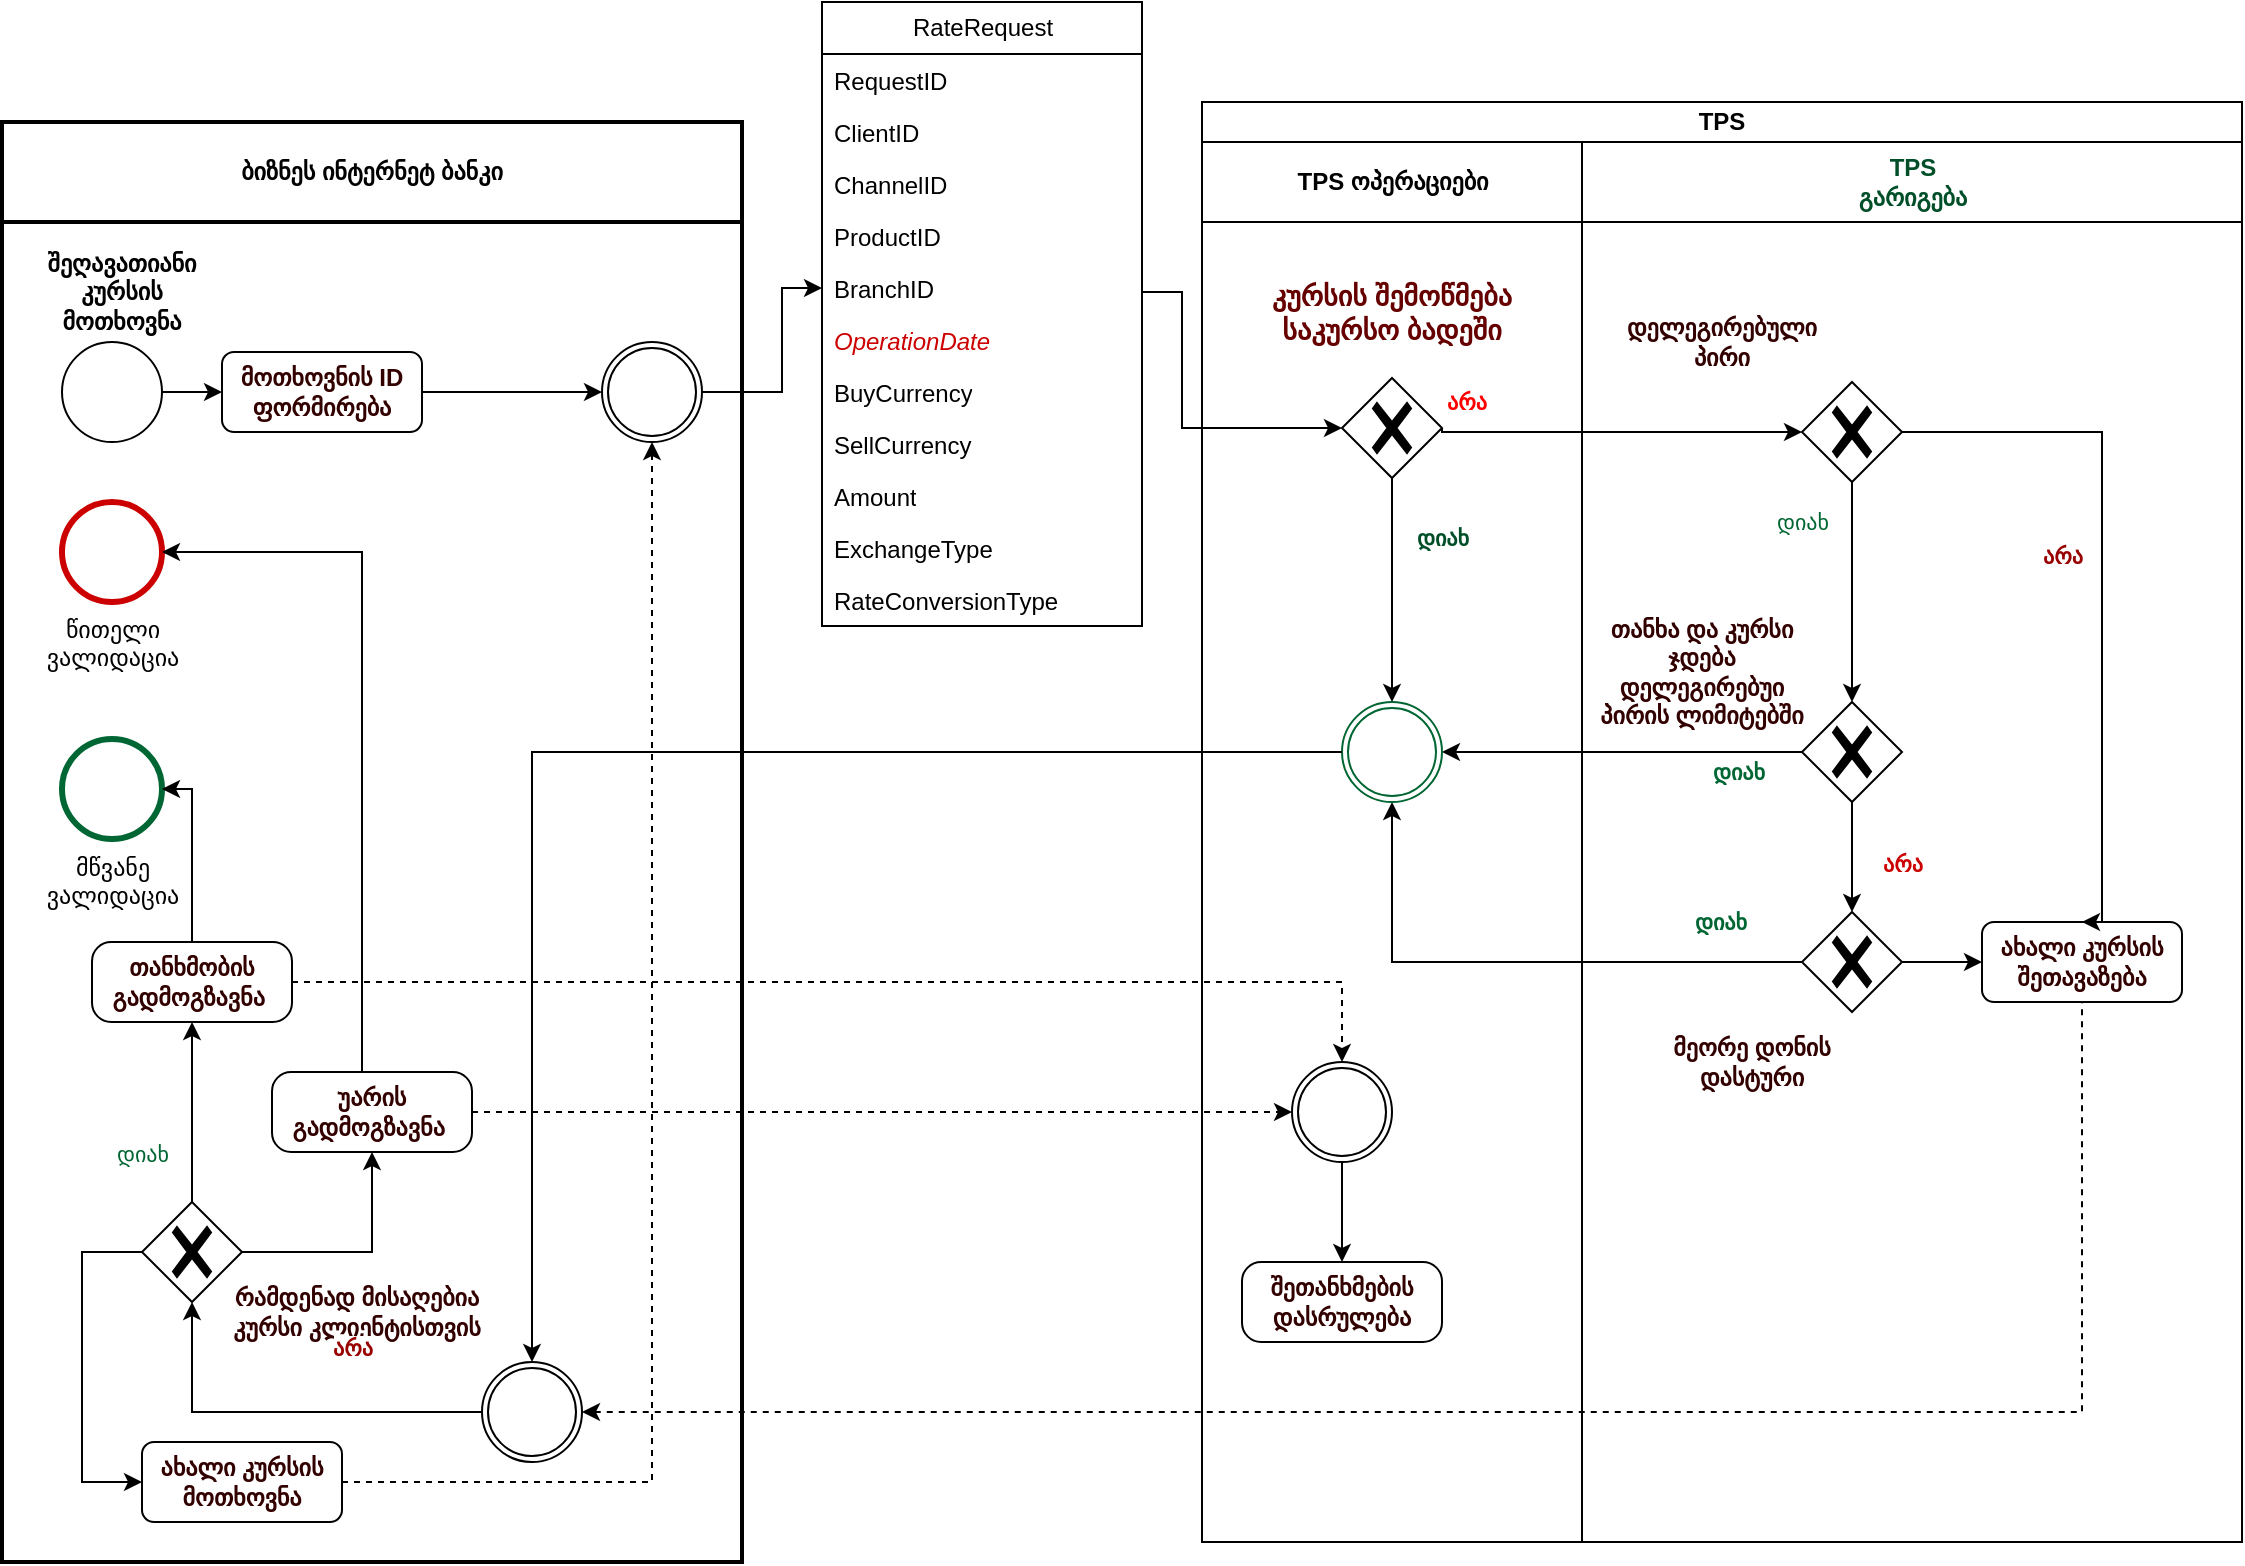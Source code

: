 <mxfile version="20.8.23" type="github" pages="4">
  <diagram id="WNIIqbhXH_JYyIdbcv7f" name="შეღავათიანიi კურსზე შეთანხმება">
    <mxGraphModel dx="1276" dy="535" grid="1" gridSize="10" guides="1" tooltips="1" connect="1" arrows="1" fold="1" page="1" pageScale="1" pageWidth="1169" pageHeight="827" math="0" shadow="0">
      <root>
        <mxCell id="0" />
        <mxCell id="1" parent="0" />
        <mxCell id="fLT7ioBLnvyj1-0Y534x-1" value="&lt;b&gt;ბიზნეს ინტერნეტ ბანკი&lt;/b&gt;" style="swimlane;html=1;startSize=50;fontStyle=0;collapsible=0;horizontal=1;swimlaneLine=1;strokeWidth=2;swimlaneFillColor=#ffffff;whiteSpace=wrap;" parent="1" vertex="1">
          <mxGeometry x="20" y="80" width="370" height="720" as="geometry" />
        </mxCell>
        <mxCell id="fLT7ioBLnvyj1-0Y534x-7" value="წითელი&lt;br&gt;ვალიდაცია" style="points=[[0.145,0.145,0],[0.5,0,0],[0.855,0.145,0],[1,0.5,0],[0.855,0.855,0],[0.5,1,0],[0.145,0.855,0],[0,0.5,0]];shape=mxgraph.bpmn.event;html=1;verticalLabelPosition=bottom;labelBackgroundColor=#ffffff;verticalAlign=top;align=center;perimeter=ellipsePerimeter;outlineConnect=0;aspect=fixed;outline=end;symbol=terminate2;strokeColor=#CC0000;" parent="fLT7ioBLnvyj1-0Y534x-1" vertex="1">
          <mxGeometry x="30" y="190" width="50" height="50" as="geometry" />
        </mxCell>
        <mxCell id="fLT7ioBLnvyj1-0Y534x-8" value="მწვანე&lt;br&gt;ვალიდაცია" style="points=[[0.145,0.145,0],[0.5,0,0],[0.855,0.145,0],[1,0.5,0],[0.855,0.855,0],[0.5,1,0],[0.145,0.855,0],[0,0.5,0]];shape=mxgraph.bpmn.event;html=1;verticalLabelPosition=bottom;labelBackgroundColor=#ffffff;verticalAlign=top;align=center;perimeter=ellipsePerimeter;outlineConnect=0;aspect=fixed;outline=end;symbol=terminate2;fontColor=#000000;strokeColor=#006633;" parent="fLT7ioBLnvyj1-0Y534x-1" vertex="1">
          <mxGeometry x="30" y="308.5" width="50" height="50" as="geometry" />
        </mxCell>
        <mxCell id="fLT7ioBLnvyj1-0Y534x-12" value="" style="points=[[0.25,0.25,0],[0.5,0,0],[0.75,0.25,0],[1,0.5,0],[0.75,0.75,0],[0.5,1,0],[0.25,0.75,0],[0,0.5,0]];shape=mxgraph.bpmn.gateway2;html=1;verticalLabelPosition=bottom;labelBackgroundColor=#ffffff;verticalAlign=top;align=center;perimeter=rhombusPerimeter;outlineConnect=0;outline=none;symbol=none;gwType=exclusive;fontColor=#006633;" parent="fLT7ioBLnvyj1-0Y534x-1" vertex="1">
          <mxGeometry x="70" y="540" width="50" height="50" as="geometry" />
        </mxCell>
        <mxCell id="fLT7ioBLnvyj1-0Y534x-13" style="edgeStyle=orthogonalEdgeStyle;rounded=0;orthogonalLoop=1;jettySize=auto;html=1;fontColor=#006633;exitX=0.5;exitY=0;exitDx=0;exitDy=0;exitPerimeter=0;entryX=0.5;entryY=1;entryDx=0;entryDy=0;" parent="fLT7ioBLnvyj1-0Y534x-1" source="fLT7ioBLnvyj1-0Y534x-12" target="s3FwA-KahW7M2Cyu16Zl-2" edge="1">
          <mxGeometry relative="1" as="geometry">
            <mxPoint x="140" y="500" as="targetPoint" />
            <Array as="points">
              <mxPoint x="95" y="480" />
              <mxPoint x="95" y="480" />
            </Array>
          </mxGeometry>
        </mxCell>
        <mxCell id="fLT7ioBLnvyj1-0Y534x-14" value="დიახ" style="edgeLabel;html=1;align=center;verticalAlign=middle;resizable=0;points=[];fontColor=#006633;" parent="fLT7ioBLnvyj1-0Y534x-13" vertex="1" connectable="0">
          <mxGeometry x="-0.774" y="2" relative="1" as="geometry">
            <mxPoint x="-23" y="-14" as="offset" />
          </mxGeometry>
        </mxCell>
        <mxCell id="fLT7ioBLnvyj1-0Y534x-15" value="&lt;b&gt;ახალი კურსის&lt;br&gt;მოთხოვნა&lt;/b&gt;" style="rounded=1;whiteSpace=wrap;html=1;labelBackgroundColor=none;fontColor=#330000;" parent="fLT7ioBLnvyj1-0Y534x-1" vertex="1">
          <mxGeometry x="70" y="660" width="100" height="40" as="geometry" />
        </mxCell>
        <mxCell id="fLT7ioBLnvyj1-0Y534x-16" style="edgeStyle=orthogonalEdgeStyle;rounded=0;orthogonalLoop=1;jettySize=auto;html=1;fontColor=#990000;entryX=0;entryY=0.5;entryDx=0;entryDy=0;exitX=0;exitY=0.5;exitDx=0;exitDy=0;exitPerimeter=0;" parent="fLT7ioBLnvyj1-0Y534x-1" source="fLT7ioBLnvyj1-0Y534x-12" target="fLT7ioBLnvyj1-0Y534x-15" edge="1">
          <mxGeometry relative="1" as="geometry">
            <mxPoint x="40" y="710" as="targetPoint" />
            <Array as="points">
              <mxPoint x="40" y="565" />
              <mxPoint x="40" y="680" />
            </Array>
            <mxPoint x="70" y="610" as="sourcePoint" />
          </mxGeometry>
        </mxCell>
        <mxCell id="fLT7ioBLnvyj1-0Y534x-17" value="რამდენად მისაღებია&lt;br&gt;კურსი კლიენტისთვის" style="text;html=1;strokeColor=none;fillColor=none;align=center;verticalAlign=middle;whiteSpace=wrap;rounded=0;fontColor=#330000;fontStyle=1" parent="fLT7ioBLnvyj1-0Y534x-1" vertex="1">
          <mxGeometry x="110" y="580" width="135" height="30" as="geometry" />
        </mxCell>
        <mxCell id="fLT7ioBLnvyj1-0Y534x-10" style="edgeStyle=orthogonalEdgeStyle;rounded=0;orthogonalLoop=1;jettySize=auto;html=1;fontColor=#006633;exitX=1;exitY=0.5;exitDx=0;exitDy=0;exitPerimeter=0;entryX=0.5;entryY=1;entryDx=0;entryDy=0;" parent="fLT7ioBLnvyj1-0Y534x-1" source="fLT7ioBLnvyj1-0Y534x-12" target="i6vw84MvIE6cZ_uuGkVr-4" edge="1">
          <mxGeometry relative="1" as="geometry">
            <mxPoint x="130" y="640" as="sourcePoint" />
            <Array as="points">
              <mxPoint x="185" y="565" />
            </Array>
            <mxPoint x="185" y="510" as="targetPoint" />
          </mxGeometry>
        </mxCell>
        <mxCell id="fLT7ioBLnvyj1-0Y534x-11" value="&lt;b&gt;&lt;font color=&quot;#990000&quot;&gt;არა&lt;/font&gt;&lt;/b&gt;" style="edgeLabel;html=1;align=center;verticalAlign=middle;resizable=0;points=[];fontColor=#006633;" parent="fLT7ioBLnvyj1-0Y534x-10" vertex="1" connectable="0">
          <mxGeometry x="-0.407" y="1" relative="1" as="geometry">
            <mxPoint x="21" y="49" as="offset" />
          </mxGeometry>
        </mxCell>
        <mxCell id="Hcv9Upy-WteK5k7MVz1i-4" style="edgeStyle=orthogonalEdgeStyle;rounded=0;orthogonalLoop=1;jettySize=auto;html=1;fontSize=12;entryX=0;entryY=0.5;entryDx=0;entryDy=0;exitX=1;exitY=0.5;exitDx=0;exitDy=0;exitPerimeter=0;" parent="fLT7ioBLnvyj1-0Y534x-1" source="P6x5vUnbgCcCFajjRTt9-4" target="-HIJDZjHmONztv0HzG4I-1" edge="1">
          <mxGeometry relative="1" as="geometry">
            <mxPoint x="160" y="105" as="targetPoint" />
          </mxGeometry>
        </mxCell>
        <mxCell id="Hcv9Upy-WteK5k7MVz1i-5" value="" style="points=[[0.145,0.145,0],[0.5,0,0],[0.855,0.145,0],[1,0.5,0],[0.855,0.855,0],[0.5,1,0],[0.145,0.855,0],[0,0.5,0]];shape=mxgraph.bpmn.event;html=1;verticalLabelPosition=bottom;labelBackgroundColor=#ffffff;verticalAlign=top;align=center;perimeter=ellipsePerimeter;outlineConnect=0;aspect=fixed;outline=throwing;symbol=general;fontSize=12;" parent="fLT7ioBLnvyj1-0Y534x-1" vertex="1">
          <mxGeometry x="300" y="110" width="50" height="50" as="geometry" />
        </mxCell>
        <mxCell id="fLT7ioBLnvyj1-0Y534x-49" style="edgeStyle=orthogonalEdgeStyle;rounded=0;orthogonalLoop=1;jettySize=auto;html=1;fontColor=#990000;dashed=1;exitX=1;exitY=0.5;exitDx=0;exitDy=0;entryX=0.5;entryY=1;entryDx=0;entryDy=0;entryPerimeter=0;" parent="fLT7ioBLnvyj1-0Y534x-1" source="fLT7ioBLnvyj1-0Y534x-15" target="Hcv9Upy-WteK5k7MVz1i-5" edge="1">
          <mxGeometry relative="1" as="geometry">
            <Array as="points">
              <mxPoint x="325" y="680" />
            </Array>
            <mxPoint x="250" y="470" as="targetPoint" />
          </mxGeometry>
        </mxCell>
        <mxCell id="-HIJDZjHmONztv0HzG4I-2" style="edgeStyle=orthogonalEdgeStyle;rounded=0;orthogonalLoop=1;jettySize=auto;html=1;entryX=0;entryY=0.5;entryDx=0;entryDy=0;entryPerimeter=0;" parent="fLT7ioBLnvyj1-0Y534x-1" source="-HIJDZjHmONztv0HzG4I-1" target="Hcv9Upy-WteK5k7MVz1i-5" edge="1">
          <mxGeometry relative="1" as="geometry" />
        </mxCell>
        <mxCell id="-HIJDZjHmONztv0HzG4I-1" value="&lt;b&gt;მოთხოვნის ID ფორმირება&lt;/b&gt;" style="rounded=1;whiteSpace=wrap;html=1;labelBackgroundColor=none;fontColor=#330000;" parent="fLT7ioBLnvyj1-0Y534x-1" vertex="1">
          <mxGeometry x="110" y="115" width="100" height="40" as="geometry" />
        </mxCell>
        <mxCell id="P6x5vUnbgCcCFajjRTt9-3" value="შეღავათიანი კურსის მოთხოვნა" style="text;html=1;strokeColor=none;fillColor=none;align=center;verticalAlign=middle;whiteSpace=wrap;rounded=0;fontStyle=1" parent="fLT7ioBLnvyj1-0Y534x-1" vertex="1">
          <mxGeometry x="10" y="60" width="100" height="50" as="geometry" />
        </mxCell>
        <mxCell id="P6x5vUnbgCcCFajjRTt9-4" value="" style="points=[[0.145,0.145,0],[0.5,0,0],[0.855,0.145,0],[1,0.5,0],[0.855,0.855,0],[0.5,1,0],[0.145,0.855,0],[0,0.5,0]];shape=mxgraph.bpmn.event;html=1;verticalLabelPosition=bottom;labelBackgroundColor=#ffffff;verticalAlign=top;align=center;perimeter=ellipsePerimeter;outlineConnect=0;aspect=fixed;outline=standard;symbol=general;" parent="fLT7ioBLnvyj1-0Y534x-1" vertex="1">
          <mxGeometry x="30" y="110" width="50" height="50" as="geometry" />
        </mxCell>
        <mxCell id="s3FwA-KahW7M2Cyu16Zl-3" style="edgeStyle=orthogonalEdgeStyle;rounded=0;orthogonalLoop=1;jettySize=auto;html=1;fontColor=#990000;entryX=1;entryY=0.5;entryDx=0;entryDy=0;entryPerimeter=0;exitX=0.5;exitY=0;exitDx=0;exitDy=0;" parent="fLT7ioBLnvyj1-0Y534x-1" source="s3FwA-KahW7M2Cyu16Zl-2" target="fLT7ioBLnvyj1-0Y534x-8" edge="1">
          <mxGeometry relative="1" as="geometry">
            <mxPoint x="80" y="400" as="targetPoint" />
            <Array as="points">
              <mxPoint x="95" y="334" />
            </Array>
          </mxGeometry>
        </mxCell>
        <mxCell id="s3FwA-KahW7M2Cyu16Zl-2" value="&lt;b&gt;თანხმობის გადმოგზავნა&amp;nbsp;&lt;/b&gt;" style="rounded=1;whiteSpace=wrap;html=1;labelBackgroundColor=none;fontColor=#330000;arcSize=24;" parent="fLT7ioBLnvyj1-0Y534x-1" vertex="1">
          <mxGeometry x="45" y="410" width="100" height="40" as="geometry" />
        </mxCell>
        <mxCell id="s3FwA-KahW7M2Cyu16Zl-7" style="edgeStyle=orthogonalEdgeStyle;rounded=0;orthogonalLoop=1;jettySize=auto;html=1;fontColor=#990000;entryX=0.5;entryY=1;entryDx=0;entryDy=0;entryPerimeter=0;" parent="fLT7ioBLnvyj1-0Y534x-1" source="s3FwA-KahW7M2Cyu16Zl-6" target="fLT7ioBLnvyj1-0Y534x-12" edge="1">
          <mxGeometry relative="1" as="geometry">
            <mxPoint x="100" y="590" as="targetPoint" />
          </mxGeometry>
        </mxCell>
        <mxCell id="s3FwA-KahW7M2Cyu16Zl-6" value="" style="points=[[0.145,0.145,0],[0.5,0,0],[0.855,0.145,0],[1,0.5,0],[0.855,0.855,0],[0.5,1,0],[0.145,0.855,0],[0,0.5,0]];shape=mxgraph.bpmn.event;html=1;verticalLabelPosition=bottom;labelBackgroundColor=#ffffff;verticalAlign=top;align=center;perimeter=ellipsePerimeter;outlineConnect=0;aspect=fixed;outline=throwing;symbol=general;fontSize=12;" parent="fLT7ioBLnvyj1-0Y534x-1" vertex="1">
          <mxGeometry x="240" y="620" width="50" height="50" as="geometry" />
        </mxCell>
        <mxCell id="i6vw84MvIE6cZ_uuGkVr-6" style="edgeStyle=orthogonalEdgeStyle;rounded=0;orthogonalLoop=1;jettySize=auto;html=1;entryX=1;entryY=0.5;entryDx=0;entryDy=0;entryPerimeter=0;" parent="fLT7ioBLnvyj1-0Y534x-1" source="i6vw84MvIE6cZ_uuGkVr-4" target="fLT7ioBLnvyj1-0Y534x-7" edge="1">
          <mxGeometry relative="1" as="geometry">
            <Array as="points">
              <mxPoint x="180" y="215" />
            </Array>
          </mxGeometry>
        </mxCell>
        <mxCell id="i6vw84MvIE6cZ_uuGkVr-4" value="&lt;b&gt;უარის გადმოგზავნა&amp;nbsp;&lt;/b&gt;" style="rounded=1;whiteSpace=wrap;html=1;labelBackgroundColor=none;fontColor=#330000;arcSize=24;" parent="fLT7ioBLnvyj1-0Y534x-1" vertex="1">
          <mxGeometry x="135" y="475" width="100" height="40" as="geometry" />
        </mxCell>
        <mxCell id="fLT7ioBLnvyj1-0Y534x-50" value="TPS" style="swimlane;html=1;childLayout=stackLayout;resizeParent=1;resizeParentMax=0;startSize=20;whiteSpace=wrap;" parent="1" vertex="1">
          <mxGeometry x="620" y="70" width="520" height="720" as="geometry" />
        </mxCell>
        <mxCell id="fLT7ioBLnvyj1-0Y534x-22" style="edgeStyle=orthogonalEdgeStyle;rounded=0;orthogonalLoop=1;jettySize=auto;html=1;entryX=0;entryY=0.5;entryDx=0;entryDy=0;entryPerimeter=0;fontColor=#004F28;exitX=1;exitY=0.5;exitDx=0;exitDy=0;exitPerimeter=0;" parent="fLT7ioBLnvyj1-0Y534x-50" source="fLT7ioBLnvyj1-0Y534x-20" target="fLT7ioBLnvyj1-0Y534x-26" edge="1">
          <mxGeometry relative="1" as="geometry">
            <Array as="points">
              <mxPoint x="260" y="165" />
              <mxPoint x="260" y="165" />
            </Array>
          </mxGeometry>
        </mxCell>
        <mxCell id="fLT7ioBLnvyj1-0Y534x-23" value="&lt;b&gt;&lt;font color=&quot;#ff0000&quot;&gt;არა&lt;/font&gt;&lt;/b&gt;" style="edgeLabel;html=1;align=center;verticalAlign=middle;resizable=0;points=[];fontColor=#000000;" parent="fLT7ioBLnvyj1-0Y534x-22" vertex="1" connectable="0">
          <mxGeometry x="-0.846" y="2" relative="1" as="geometry">
            <mxPoint y="-13" as="offset" />
          </mxGeometry>
        </mxCell>
        <mxCell id="fLT7ioBLnvyj1-0Y534x-46" style="edgeStyle=orthogonalEdgeStyle;rounded=0;orthogonalLoop=1;jettySize=auto;html=1;fontColor=#006633;entryX=0.5;entryY=1;entryDx=0;entryDy=0;entryPerimeter=0;exitX=0;exitY=0.5;exitDx=0;exitDy=0;exitPerimeter=0;" parent="fLT7ioBLnvyj1-0Y534x-50" source="fLT7ioBLnvyj1-0Y534x-32" target="fLT7ioBLnvyj1-0Y534x-6" edge="1">
          <mxGeometry relative="1" as="geometry">
            <mxPoint x="-220" y="435" as="targetPoint" />
            <Array as="points">
              <mxPoint x="95" y="430" />
            </Array>
          </mxGeometry>
        </mxCell>
        <mxCell id="fLT7ioBLnvyj1-0Y534x-47" value="დიახ" style="edgeLabel;html=1;align=center;verticalAlign=middle;resizable=0;points=[];fontColor=#006633;fontStyle=1" parent="fLT7ioBLnvyj1-0Y534x-46" vertex="1" connectable="0">
          <mxGeometry x="-0.791" y="-1" relative="1" as="geometry">
            <mxPoint x="-11" y="-19" as="offset" />
          </mxGeometry>
        </mxCell>
        <mxCell id="P6x5vUnbgCcCFajjRTt9-6" style="edgeStyle=orthogonalEdgeStyle;rounded=0;orthogonalLoop=1;jettySize=auto;html=1;entryX=1;entryY=0.5;entryDx=0;entryDy=0;entryPerimeter=0;exitX=0;exitY=0.5;exitDx=0;exitDy=0;exitPerimeter=0;" parent="fLT7ioBLnvyj1-0Y534x-50" source="fLT7ioBLnvyj1-0Y534x-28" target="fLT7ioBLnvyj1-0Y534x-6" edge="1">
          <mxGeometry relative="1" as="geometry">
            <Array as="points">
              <mxPoint x="200" y="325" />
              <mxPoint x="200" y="325" />
            </Array>
          </mxGeometry>
        </mxCell>
        <mxCell id="P6x5vUnbgCcCFajjRTt9-7" value="დიახ" style="edgeLabel;html=1;align=center;verticalAlign=middle;resizable=0;points=[];fontColor=#006633;fontStyle=1" parent="P6x5vUnbgCcCFajjRTt9-6" vertex="1" connectable="0">
          <mxGeometry x="-0.816" relative="1" as="geometry">
            <mxPoint x="-16" y="10" as="offset" />
          </mxGeometry>
        </mxCell>
        <mxCell id="fLT7ioBLnvyj1-0Y534x-51" value="TPS ოპერაციები" style="swimlane;html=1;startSize=40;" parent="fLT7ioBLnvyj1-0Y534x-50" vertex="1">
          <mxGeometry y="20" width="190" height="700" as="geometry" />
        </mxCell>
        <mxCell id="fLT7ioBLnvyj1-0Y534x-20" value="" style="points=[[0.25,0.25,0],[0.5,0,0],[0.75,0.25,0],[1,0.5,0],[0.75,0.75,0],[0.5,1,0],[0.25,0.75,0],[0,0.5,0]];shape=mxgraph.bpmn.gateway2;html=1;verticalLabelPosition=bottom;labelBackgroundColor=#ffffff;verticalAlign=top;align=center;perimeter=rhombusPerimeter;outlineConnect=0;outline=none;symbol=none;gwType=exclusive;" parent="fLT7ioBLnvyj1-0Y534x-51" vertex="1">
          <mxGeometry x="70" y="118" width="50" height="50" as="geometry" />
        </mxCell>
        <mxCell id="fLT7ioBLnvyj1-0Y534x-6" value="" style="points=[[0.145,0.145,0],[0.5,0,0],[0.855,0.145,0],[1,0.5,0],[0.855,0.855,0],[0.5,1,0],[0.145,0.855,0],[0,0.5,0]];shape=mxgraph.bpmn.event;html=1;verticalLabelPosition=bottom;labelBackgroundColor=#ffffff;verticalAlign=top;align=center;perimeter=ellipsePerimeter;outlineConnect=0;aspect=fixed;outline=throwing;symbol=general;strokeColor=#006633;" parent="fLT7ioBLnvyj1-0Y534x-51" vertex="1">
          <mxGeometry x="70" y="280" width="50" height="50" as="geometry" />
        </mxCell>
        <mxCell id="fLT7ioBLnvyj1-0Y534x-37" style="edgeStyle=orthogonalEdgeStyle;rounded=0;orthogonalLoop=1;jettySize=auto;html=1;fontStyle=0;exitX=0.5;exitY=1;exitDx=0;exitDy=0;exitPerimeter=0;entryX=0.5;entryY=0;entryDx=0;entryDy=0;entryPerimeter=0;" parent="fLT7ioBLnvyj1-0Y534x-51" source="fLT7ioBLnvyj1-0Y534x-20" target="fLT7ioBLnvyj1-0Y534x-6" edge="1">
          <mxGeometry relative="1" as="geometry">
            <Array as="points">
              <mxPoint x="95" y="220" />
              <mxPoint x="95" y="220" />
            </Array>
            <mxPoint x="100" y="250" as="targetPoint" />
          </mxGeometry>
        </mxCell>
        <mxCell id="fLT7ioBLnvyj1-0Y534x-38" value="&lt;b&gt;&lt;font color=&quot;#004f28&quot;&gt;დიახ&lt;/font&gt;&lt;/b&gt;" style="edgeLabel;html=1;align=center;verticalAlign=middle;resizable=0;points=[];" parent="fLT7ioBLnvyj1-0Y534x-37" vertex="1" connectable="0">
          <mxGeometry x="-0.933" y="-1" relative="1" as="geometry">
            <mxPoint x="26" y="26" as="offset" />
          </mxGeometry>
        </mxCell>
        <mxCell id="Jola7J--m7OuoFBo68dx-1" value="&lt;font style=&quot;font-size: 14px;&quot;&gt;კურსის შემოწმება საკურსო ბადეში&lt;/font&gt;" style="text;html=1;strokeColor=none;fillColor=none;align=center;verticalAlign=middle;whiteSpace=wrap;rounded=0;fontStyle=1;fontColor=#660000;" parent="fLT7ioBLnvyj1-0Y534x-51" vertex="1">
          <mxGeometry x="5" y="80" width="180" height="10" as="geometry" />
        </mxCell>
        <mxCell id="s3FwA-KahW7M2Cyu16Zl-4" value="&lt;b&gt;შეთანხმების დასრულება&lt;/b&gt;" style="rounded=1;whiteSpace=wrap;html=1;labelBackgroundColor=none;fontColor=#330000;arcSize=24;" parent="fLT7ioBLnvyj1-0Y534x-51" vertex="1">
          <mxGeometry x="20" y="560" width="100" height="40" as="geometry" />
        </mxCell>
        <mxCell id="i6vw84MvIE6cZ_uuGkVr-8" style="edgeStyle=orthogonalEdgeStyle;rounded=0;orthogonalLoop=1;jettySize=auto;html=1;entryX=0.5;entryY=0;entryDx=0;entryDy=0;" parent="fLT7ioBLnvyj1-0Y534x-51" source="i6vw84MvIE6cZ_uuGkVr-1" target="s3FwA-KahW7M2Cyu16Zl-4" edge="1">
          <mxGeometry relative="1" as="geometry" />
        </mxCell>
        <mxCell id="i6vw84MvIE6cZ_uuGkVr-1" value="" style="points=[[0.145,0.145,0],[0.5,0,0],[0.855,0.145,0],[1,0.5,0],[0.855,0.855,0],[0.5,1,0],[0.145,0.855,0],[0,0.5,0]];shape=mxgraph.bpmn.event;html=1;verticalLabelPosition=bottom;labelBackgroundColor=#ffffff;verticalAlign=top;align=center;perimeter=ellipsePerimeter;outlineConnect=0;aspect=fixed;outline=throwing;symbol=general;fontSize=12;" parent="fLT7ioBLnvyj1-0Y534x-51" vertex="1">
          <mxGeometry x="45" y="460" width="50" height="50" as="geometry" />
        </mxCell>
        <mxCell id="fLT7ioBLnvyj1-0Y534x-52" value="&lt;b style=&quot;border-color: var(--border-color); color: rgb(0, 79, 40);&quot;&gt;TPS&lt;br style=&quot;border-color: var(--border-color);&quot;&gt;გარიგება&lt;/b&gt;" style="swimlane;html=1;startSize=40;" parent="fLT7ioBLnvyj1-0Y534x-50" vertex="1">
          <mxGeometry x="190" y="20" width="330" height="700" as="geometry" />
        </mxCell>
        <mxCell id="fLT7ioBLnvyj1-0Y534x-26" value="" style="points=[[0.25,0.25,0],[0.5,0,0],[0.75,0.25,0],[1,0.5,0],[0.75,0.75,0],[0.5,1,0],[0.25,0.75,0],[0,0.5,0]];shape=mxgraph.bpmn.gateway2;html=1;verticalLabelPosition=bottom;labelBackgroundColor=#ffffff;verticalAlign=top;align=center;perimeter=rhombusPerimeter;outlineConnect=0;outline=none;symbol=none;gwType=exclusive;" parent="fLT7ioBLnvyj1-0Y534x-52" vertex="1">
          <mxGeometry x="110" y="120" width="50" height="50" as="geometry" />
        </mxCell>
        <mxCell id="fLT7ioBLnvyj1-0Y534x-28" value="" style="points=[[0.25,0.25,0],[0.5,0,0],[0.75,0.25,0],[1,0.5,0],[0.75,0.75,0],[0.5,1,0],[0.25,0.75,0],[0,0.5,0]];shape=mxgraph.bpmn.gateway2;html=1;verticalLabelPosition=bottom;labelBackgroundColor=#ffffff;verticalAlign=top;align=center;perimeter=rhombusPerimeter;outlineConnect=0;outline=none;symbol=none;gwType=exclusive;fontColor=#CC0000;" parent="fLT7ioBLnvyj1-0Y534x-52" vertex="1">
          <mxGeometry x="110" y="280" width="50" height="50" as="geometry" />
        </mxCell>
        <mxCell id="fLT7ioBLnvyj1-0Y534x-31" value="არა" style="edgeStyle=orthogonalEdgeStyle;rounded=0;orthogonalLoop=1;jettySize=auto;html=1;fontColor=#CC0000;fontStyle=1;entryX=0.5;entryY=0;entryDx=0;entryDy=0;entryPerimeter=0;exitX=0.5;exitY=1;exitDx=0;exitDy=0;exitPerimeter=0;" parent="fLT7ioBLnvyj1-0Y534x-52" source="fLT7ioBLnvyj1-0Y534x-28" target="fLT7ioBLnvyj1-0Y534x-32" edge="1">
          <mxGeometry x="0.091" y="25" relative="1" as="geometry">
            <mxPoint x="375" y="329" as="targetPoint" />
            <mxPoint y="1" as="offset" />
          </mxGeometry>
        </mxCell>
        <mxCell id="fLT7ioBLnvyj1-0Y534x-29" value="&lt;font color=&quot;#330000&quot;&gt;თანხა და კურსი ჯდება&lt;br&gt;დელეგირებუი პირის ლიმიტებში&lt;br&gt;&lt;/font&gt;" style="text;html=1;strokeColor=none;fillColor=none;align=center;verticalAlign=middle;whiteSpace=wrap;rounded=0;fontColor=#CC0000;fontStyle=1" parent="fLT7ioBLnvyj1-0Y534x-52" vertex="1">
          <mxGeometry y="230" width="120" height="70" as="geometry" />
        </mxCell>
        <mxCell id="P6x5vUnbgCcCFajjRTt9-2" style="edgeStyle=orthogonalEdgeStyle;rounded=0;orthogonalLoop=1;jettySize=auto;html=1;entryX=0;entryY=0.5;entryDx=0;entryDy=0;" parent="fLT7ioBLnvyj1-0Y534x-52" source="fLT7ioBLnvyj1-0Y534x-32" target="fLT7ioBLnvyj1-0Y534x-34" edge="1">
          <mxGeometry relative="1" as="geometry" />
        </mxCell>
        <mxCell id="fLT7ioBLnvyj1-0Y534x-32" value="" style="points=[[0.25,0.25,0],[0.5,0,0],[0.75,0.25,0],[1,0.5,0],[0.75,0.75,0],[0.5,1,0],[0.25,0.75,0],[0,0.5,0]];shape=mxgraph.bpmn.gateway2;html=1;verticalLabelPosition=bottom;labelBackgroundColor=#ffffff;verticalAlign=top;align=center;perimeter=rhombusPerimeter;outlineConnect=0;outline=none;symbol=none;gwType=exclusive;fontColor=#006633;" parent="fLT7ioBLnvyj1-0Y534x-52" vertex="1">
          <mxGeometry x="110" y="385" width="50" height="50" as="geometry" />
        </mxCell>
        <mxCell id="fLT7ioBLnvyj1-0Y534x-34" value="&lt;b&gt;ახალი კურსის&lt;br&gt;შეთავაზება&lt;/b&gt;" style="rounded=1;whiteSpace=wrap;html=1;labelBackgroundColor=none;fontColor=#330000;" parent="fLT7ioBLnvyj1-0Y534x-52" vertex="1">
          <mxGeometry x="200" y="390" width="100" height="40" as="geometry" />
        </mxCell>
        <mxCell id="fLT7ioBLnvyj1-0Y534x-35" style="edgeStyle=orthogonalEdgeStyle;rounded=0;orthogonalLoop=1;jettySize=auto;html=1;fontColor=#330000;exitX=1;exitY=0.5;exitDx=0;exitDy=0;exitPerimeter=0;entryX=0.5;entryY=0;entryDx=0;entryDy=0;" parent="fLT7ioBLnvyj1-0Y534x-52" source="fLT7ioBLnvyj1-0Y534x-26" target="fLT7ioBLnvyj1-0Y534x-34" edge="1">
          <mxGeometry relative="1" as="geometry">
            <Array as="points">
              <mxPoint x="260" y="145" />
            </Array>
          </mxGeometry>
        </mxCell>
        <mxCell id="P6x5vUnbgCcCFajjRTt9-31" value="არა" style="edgeLabel;html=1;align=center;verticalAlign=middle;resizable=0;points=[];fontColor=#990000;fontStyle=1" parent="fLT7ioBLnvyj1-0Y534x-35" vertex="1" connectable="0">
          <mxGeometry x="-0.179" y="-3" relative="1" as="geometry">
            <mxPoint x="-17" y="16" as="offset" />
          </mxGeometry>
        </mxCell>
        <mxCell id="Jola7J--m7OuoFBo68dx-2" value="&lt;font color=&quot;#330000&quot;&gt;დელეგირებული&lt;br&gt;პირი&lt;br&gt;&lt;/font&gt;" style="text;html=1;strokeColor=none;fillColor=none;align=center;verticalAlign=middle;whiteSpace=wrap;rounded=0;fontColor=#CC0000;fontStyle=1" parent="fLT7ioBLnvyj1-0Y534x-52" vertex="1">
          <mxGeometry x="10" y="80" width="120" height="40" as="geometry" />
        </mxCell>
        <mxCell id="Jola7J--m7OuoFBo68dx-4" value="&lt;font color=&quot;#330000&quot;&gt;მეორე დონის&lt;br&gt;დასტური&lt;br&gt;&lt;/font&gt;" style="text;html=1;strokeColor=none;fillColor=none;align=center;verticalAlign=middle;whiteSpace=wrap;rounded=0;fontColor=#CC0000;fontStyle=1" parent="fLT7ioBLnvyj1-0Y534x-52" vertex="1">
          <mxGeometry x="40" y="440" width="90" height="40" as="geometry" />
        </mxCell>
        <mxCell id="fLT7ioBLnvyj1-0Y534x-42" style="edgeStyle=orthogonalEdgeStyle;rounded=0;orthogonalLoop=1;jettySize=auto;html=1;fontColor=#006633;entryX=0.5;entryY=0;entryDx=0;entryDy=0;entryPerimeter=0;exitX=0.5;exitY=1;exitDx=0;exitDy=0;exitPerimeter=0;" parent="fLT7ioBLnvyj1-0Y534x-52" source="fLT7ioBLnvyj1-0Y534x-26" target="fLT7ioBLnvyj1-0Y534x-28" edge="1">
          <mxGeometry relative="1" as="geometry">
            <mxPoint x="-500" y="290" as="targetPoint" />
            <Array as="points">
              <mxPoint x="135" y="220" />
              <mxPoint x="135" y="220" />
            </Array>
          </mxGeometry>
        </mxCell>
        <mxCell id="fLT7ioBLnvyj1-0Y534x-43" value="დიახ" style="edgeLabel;html=1;align=center;verticalAlign=middle;resizable=0;points=[];fontColor=#006633;" parent="fLT7ioBLnvyj1-0Y534x-42" vertex="1" connectable="0">
          <mxGeometry x="-0.927" relative="1" as="geometry">
            <mxPoint x="-25" y="16" as="offset" />
          </mxGeometry>
        </mxCell>
        <mxCell id="fLT7ioBLnvyj1-0Y534x-5" style="edgeStyle=orthogonalEdgeStyle;rounded=0;orthogonalLoop=1;jettySize=auto;html=1;entryX=0.5;entryY=0;entryDx=0;entryDy=0;entryPerimeter=0;fontColor=#004F28;exitX=0;exitY=0.5;exitDx=0;exitDy=0;exitPerimeter=0;" parent="1" source="fLT7ioBLnvyj1-0Y534x-6" target="s3FwA-KahW7M2Cyu16Zl-6" edge="1">
          <mxGeometry relative="1" as="geometry">
            <Array as="points">
              <mxPoint x="285" y="395" />
            </Array>
          </mxGeometry>
        </mxCell>
        <mxCell id="Jola7J--m7OuoFBo68dx-3" value="" style="edgeStyle=elbowEdgeStyle;fontSize=12;html=1;endFill=0;startFill=1;endSize=6;startSize=6;dashed=1;endArrow=none;startArrow=classic;rounded=0;entryX=0.5;entryY=1;entryDx=0;entryDy=0;exitX=1;exitY=0.5;exitDx=0;exitDy=0;exitPerimeter=0;" parent="1" source="s3FwA-KahW7M2Cyu16Zl-6" target="fLT7ioBLnvyj1-0Y534x-34" edge="1">
          <mxGeometry width="160" relative="1" as="geometry">
            <mxPoint x="500" y="680" as="sourcePoint" />
            <mxPoint x="660" y="680" as="targetPoint" />
            <Array as="points">
              <mxPoint x="1060" y="680" />
              <mxPoint x="470" y="610" />
              <mxPoint x="580" y="690" />
              <mxPoint x="1030" y="630" />
            </Array>
          </mxGeometry>
        </mxCell>
        <mxCell id="P6x5vUnbgCcCFajjRTt9-13" style="edgeStyle=orthogonalEdgeStyle;rounded=0;orthogonalLoop=1;jettySize=auto;html=1;entryX=0;entryY=0.5;entryDx=0;entryDy=0;entryPerimeter=0;fontColor=#CC0000;exitX=1;exitY=0.577;exitDx=0;exitDy=0;exitPerimeter=0;" parent="1" source="P6x5vUnbgCcCFajjRTt9-23" target="fLT7ioBLnvyj1-0Y534x-20" edge="1">
          <mxGeometry relative="1" as="geometry">
            <mxPoint x="510.0" y="245" as="sourcePoint" />
            <Array as="points">
              <mxPoint x="610" y="165" />
              <mxPoint x="610" y="233" />
            </Array>
          </mxGeometry>
        </mxCell>
        <UserObject label="RateRequest" id="P6x5vUnbgCcCFajjRTt9-14">
          <mxCell style="swimlane;fontStyle=0;childLayout=stackLayout;horizontal=1;startSize=26;fillColor=none;horizontalStack=0;resizeParent=1;resizeParentMax=0;resizeLast=0;collapsible=1;marginBottom=0;html=1;fontColor=#000000;" parent="1" vertex="1">
            <mxGeometry x="430" y="20" width="160" height="312" as="geometry" />
          </mxCell>
        </UserObject>
        <mxCell id="P6x5vUnbgCcCFajjRTt9-15" value="RequestID" style="text;strokeColor=none;fillColor=none;align=left;verticalAlign=top;spacingLeft=4;spacingRight=4;overflow=hidden;rotatable=0;points=[[0,0.5],[1,0.5]];portConstraint=eastwest;whiteSpace=wrap;html=1;fontColor=#000000;" parent="P6x5vUnbgCcCFajjRTt9-14" vertex="1">
          <mxGeometry y="26" width="160" height="26" as="geometry" />
        </mxCell>
        <mxCell id="P6x5vUnbgCcCFajjRTt9-16" value="ClientID" style="text;strokeColor=none;fillColor=none;align=left;verticalAlign=top;spacingLeft=4;spacingRight=4;overflow=hidden;rotatable=0;points=[[0,0.5],[1,0.5]];portConstraint=eastwest;whiteSpace=wrap;html=1;fontColor=#000000;" parent="P6x5vUnbgCcCFajjRTt9-14" vertex="1">
          <mxGeometry y="52" width="160" height="26" as="geometry" />
        </mxCell>
        <mxCell id="P6x5vUnbgCcCFajjRTt9-21" value="ChannelID" style="text;strokeColor=none;fillColor=none;align=left;verticalAlign=top;spacingLeft=4;spacingRight=4;overflow=hidden;rotatable=0;points=[[0,0.5],[1,0.5]];portConstraint=eastwest;whiteSpace=wrap;html=1;fontColor=#000000;" parent="P6x5vUnbgCcCFajjRTt9-14" vertex="1">
          <mxGeometry y="78" width="160" height="26" as="geometry" />
        </mxCell>
        <mxCell id="P6x5vUnbgCcCFajjRTt9-22" value="ProductID" style="text;strokeColor=none;fillColor=none;align=left;verticalAlign=top;spacingLeft=4;spacingRight=4;overflow=hidden;rotatable=0;points=[[0,0.5],[1,0.5]];portConstraint=eastwest;whiteSpace=wrap;html=1;fontColor=#000000;" parent="P6x5vUnbgCcCFajjRTt9-14" vertex="1">
          <mxGeometry y="104" width="160" height="26" as="geometry" />
        </mxCell>
        <mxCell id="P6x5vUnbgCcCFajjRTt9-23" value="BranchID" style="text;strokeColor=none;fillColor=none;align=left;verticalAlign=top;spacingLeft=4;spacingRight=4;overflow=hidden;rotatable=0;points=[[0,0.5],[1,0.5]];portConstraint=eastwest;whiteSpace=wrap;html=1;fontColor=#000000;" parent="P6x5vUnbgCcCFajjRTt9-14" vertex="1">
          <mxGeometry y="130" width="160" height="26" as="geometry" />
        </mxCell>
        <mxCell id="j_9114IxFJts1MH7_ecT-1" value="OperationDate" style="text;strokeColor=none;fillColor=none;align=left;verticalAlign=top;spacingLeft=4;spacingRight=4;overflow=hidden;rotatable=0;points=[[0,0.5],[1,0.5]];portConstraint=eastwest;whiteSpace=wrap;html=1;fontColor=#CC0000;fontStyle=2" parent="P6x5vUnbgCcCFajjRTt9-14" vertex="1">
          <mxGeometry y="156" width="160" height="26" as="geometry" />
        </mxCell>
        <mxCell id="P6x5vUnbgCcCFajjRTt9-24" value="BuyCurrency" style="text;strokeColor=none;fillColor=none;align=left;verticalAlign=top;spacingLeft=4;spacingRight=4;overflow=hidden;rotatable=0;points=[[0,0.5],[1,0.5]];portConstraint=eastwest;whiteSpace=wrap;html=1;fontColor=#000000;" parent="P6x5vUnbgCcCFajjRTt9-14" vertex="1">
          <mxGeometry y="182" width="160" height="26" as="geometry" />
        </mxCell>
        <mxCell id="P6x5vUnbgCcCFajjRTt9-25" value="SellCurrency" style="text;strokeColor=none;fillColor=none;align=left;verticalAlign=top;spacingLeft=4;spacingRight=4;overflow=hidden;rotatable=0;points=[[0,0.5],[1,0.5]];portConstraint=eastwest;whiteSpace=wrap;html=1;fontColor=#000000;" parent="P6x5vUnbgCcCFajjRTt9-14" vertex="1">
          <mxGeometry y="208" width="160" height="26" as="geometry" />
        </mxCell>
        <mxCell id="P6x5vUnbgCcCFajjRTt9-26" value="Amount" style="text;strokeColor=none;fillColor=none;align=left;verticalAlign=top;spacingLeft=4;spacingRight=4;overflow=hidden;rotatable=0;points=[[0,0.5],[1,0.5]];portConstraint=eastwest;whiteSpace=wrap;html=1;fontColor=#000000;" parent="P6x5vUnbgCcCFajjRTt9-14" vertex="1">
          <mxGeometry y="234" width="160" height="26" as="geometry" />
        </mxCell>
        <mxCell id="P6x5vUnbgCcCFajjRTt9-27" value="ExchangeType" style="text;strokeColor=none;fillColor=none;align=left;verticalAlign=top;spacingLeft=4;spacingRight=4;overflow=hidden;rotatable=0;points=[[0,0.5],[1,0.5]];portConstraint=eastwest;whiteSpace=wrap;html=1;fontColor=#000000;" parent="P6x5vUnbgCcCFajjRTt9-14" vertex="1">
          <mxGeometry y="260" width="160" height="26" as="geometry" />
        </mxCell>
        <mxCell id="P6x5vUnbgCcCFajjRTt9-17" value="RateConversionType" style="text;strokeColor=none;fillColor=none;align=left;verticalAlign=top;spacingLeft=4;spacingRight=4;overflow=hidden;rotatable=0;points=[[0,0.5],[1,0.5]];portConstraint=eastwest;whiteSpace=wrap;html=1;fontColor=#000000;" parent="P6x5vUnbgCcCFajjRTt9-14" vertex="1">
          <mxGeometry y="286" width="160" height="26" as="geometry" />
        </mxCell>
        <mxCell id="P6x5vUnbgCcCFajjRTt9-30" style="edgeStyle=orthogonalEdgeStyle;rounded=0;orthogonalLoop=1;jettySize=auto;html=1;fontColor=#000000;entryX=0;entryY=0.5;entryDx=0;entryDy=0;exitX=1;exitY=0.5;exitDx=0;exitDy=0;exitPerimeter=0;" parent="1" source="Hcv9Upy-WteK5k7MVz1i-5" target="P6x5vUnbgCcCFajjRTt9-23" edge="1">
          <mxGeometry relative="1" as="geometry">
            <mxPoint x="380.0" y="245" as="targetPoint" />
            <mxPoint x="380" y="190" as="sourcePoint" />
            <Array as="points">
              <mxPoint x="410" y="215" />
              <mxPoint x="410" y="163" />
            </Array>
          </mxGeometry>
        </mxCell>
        <mxCell id="s3FwA-KahW7M2Cyu16Zl-5" style="edgeStyle=orthogonalEdgeStyle;rounded=0;orthogonalLoop=1;jettySize=auto;html=1;entryX=0.5;entryY=0;entryDx=0;entryDy=0;fontColor=#990000;exitX=1;exitY=0.5;exitDx=0;exitDy=0;entryPerimeter=0;dashed=1;" parent="1" source="s3FwA-KahW7M2Cyu16Zl-2" target="i6vw84MvIE6cZ_uuGkVr-1" edge="1">
          <mxGeometry relative="1" as="geometry">
            <mxPoint x="210" y="550" as="sourcePoint" />
            <Array as="points">
              <mxPoint x="690" y="510" />
              <mxPoint x="690" y="540" />
            </Array>
          </mxGeometry>
        </mxCell>
        <mxCell id="i6vw84MvIE6cZ_uuGkVr-7" style="edgeStyle=orthogonalEdgeStyle;rounded=0;orthogonalLoop=1;jettySize=auto;html=1;entryX=0;entryY=0.5;entryDx=0;entryDy=0;entryPerimeter=0;dashed=1;" parent="1" source="i6vw84MvIE6cZ_uuGkVr-4" target="i6vw84MvIE6cZ_uuGkVr-1" edge="1">
          <mxGeometry relative="1" as="geometry" />
        </mxCell>
      </root>
    </mxGraphModel>
  </diagram>
  <diagram id="Hz9vTrac9k6EBb7m44WP" name="შეღავათიანიi კურსზე შეთანხმება BP">
    <mxGraphModel dx="1036" dy="535" grid="1" gridSize="10" guides="1" tooltips="1" connect="1" arrows="1" fold="1" page="1" pageScale="1" pageWidth="1654" pageHeight="1169" math="0" shadow="0">
      <root>
        <mxCell id="0" />
        <mxCell id="1" parent="0" />
        <mxCell id="NapRjpGxGWk-yeD8tq0e-1" value="ბიზნეს ინტერნეტ ბანკი" style="shape=umlLifeline;perimeter=lifelinePerimeter;whiteSpace=wrap;html=1;container=1;collapsible=0;recursiveResize=0;outlineConnect=0;rounded=1;shadow=0;comic=0;labelBackgroundColor=none;strokeWidth=1;fontFamily=Verdana;fontSize=12;align=center;" parent="1" vertex="1">
          <mxGeometry x="108" y="80" width="175" height="720" as="geometry" />
        </mxCell>
        <mxCell id="NapRjpGxGWk-yeD8tq0e-2" value="" style="html=1;points=[];perimeter=orthogonalPerimeter;rounded=0;shadow=0;comic=0;labelBackgroundColor=none;strokeWidth=1;fontFamily=Verdana;fontSize=12;align=center;fillColor=#CCFFFF;" parent="NapRjpGxGWk-yeD8tq0e-1" vertex="1">
          <mxGeometry x="82.5" y="80" width="10" height="600" as="geometry" />
        </mxCell>
        <mxCell id="reUfo1CFChtaAdtldBo7-3" value="" style="endArrow=classic;html=1;rounded=0;strokeColor=default;edgeStyle=orthogonalEdgeStyle;exitX=0.2;exitY=0.153;exitDx=0;exitDy=0;exitPerimeter=0;" parent="NapRjpGxGWk-yeD8tq0e-1" edge="1">
          <mxGeometry width="50" height="50" relative="1" as="geometry">
            <mxPoint x="80" y="100.0" as="sourcePoint" />
            <mxPoint x="82.5" y="121.15" as="targetPoint" />
            <Array as="points">
              <mxPoint x="-40.5" y="100.15" />
              <mxPoint x="-40.5" y="121.15" />
            </Array>
          </mxGeometry>
        </mxCell>
        <mxCell id="reUfo1CFChtaAdtldBo7-4" value="მოთხოვნის ID -ის&lt;br&gt;ფორმირება" style="edgeLabel;html=1;align=center;verticalAlign=middle;resizable=0;points=[];" parent="reUfo1CFChtaAdtldBo7-3" vertex="1" connectable="0">
          <mxGeometry x="-0.23" y="1" relative="1" as="geometry">
            <mxPoint x="18" y="-8" as="offset" />
          </mxGeometry>
        </mxCell>
        <mxCell id="JqXxi1MpLHZqpj23ZU03-1" value="" style="endArrow=classic;html=1;rounded=0;strokeColor=default;edgeStyle=orthogonalEdgeStyle;exitX=0.2;exitY=0.153;exitDx=0;exitDy=0;exitPerimeter=0;" parent="NapRjpGxGWk-yeD8tq0e-1" edge="1">
          <mxGeometry width="50" height="50" relative="1" as="geometry">
            <mxPoint x="80" y="370" as="sourcePoint" />
            <mxPoint x="82.5" y="391.15" as="targetPoint" />
            <Array as="points">
              <mxPoint x="-40.5" y="370" />
              <mxPoint x="-40.5" y="391" />
            </Array>
          </mxGeometry>
        </mxCell>
        <mxCell id="JqXxi1MpLHZqpj23ZU03-2" value="კლიენტის მხრიდან&lt;br&gt;გადაწყვეტილების მიღება" style="edgeLabel;html=1;align=center;verticalAlign=middle;resizable=0;points=[];" parent="JqXxi1MpLHZqpj23ZU03-1" vertex="1" connectable="0">
          <mxGeometry x="-0.23" y="1" relative="1" as="geometry">
            <mxPoint x="18" y="-8" as="offset" />
          </mxGeometry>
        </mxCell>
        <mxCell id="OC2dcXIhTSpHi5Ehb43I-1" value="TPS.Operational.Api" style="shape=umlLifeline;perimeter=lifelinePerimeter;whiteSpace=wrap;html=1;container=1;collapsible=0;recursiveResize=0;outlineConnect=0;rounded=1;shadow=0;comic=0;labelBackgroundColor=none;strokeWidth=1;fontFamily=Verdana;fontSize=12;align=center;" parent="1" vertex="1">
          <mxGeometry x="548" y="80" width="160" height="720" as="geometry" />
        </mxCell>
        <mxCell id="OC2dcXIhTSpHi5Ehb43I-3" value="" style="html=1;points=[];perimeter=orthogonalPerimeter;outlineConnect=0;targetShapes=umlLifeline;portConstraint=eastwest;newEdgeStyle={&quot;edgeStyle&quot;:&quot;elbowEdgeStyle&quot;,&quot;elbow&quot;:&quot;vertical&quot;,&quot;curved&quot;:0,&quot;rounded&quot;:0};fillColor=#CCFFFF;" parent="OC2dcXIhTSpHi5Ehb43I-1" vertex="1">
          <mxGeometry x="75" y="80" width="10" height="280" as="geometry" />
        </mxCell>
        <mxCell id="reUfo1CFChtaAdtldBo7-1" value="" style="html=1;points=[];perimeter=orthogonalPerimeter;outlineConnect=0;targetShapes=umlLifeline;portConstraint=eastwest;newEdgeStyle={&quot;edgeStyle&quot;:&quot;elbowEdgeStyle&quot;,&quot;elbow&quot;:&quot;vertical&quot;,&quot;curved&quot;:0,&quot;rounded&quot;:0};fillColor=#CCFFFF;" parent="OC2dcXIhTSpHi5Ehb43I-1" vertex="1">
          <mxGeometry x="75" y="400" width="10" height="80" as="geometry" />
        </mxCell>
        <mxCell id="PGhUQlgjF5_GtO2V3m0p-6" value="" style="html=1;points=[];perimeter=orthogonalPerimeter;outlineConnect=0;targetShapes=umlLifeline;portConstraint=eastwest;newEdgeStyle={&quot;edgeStyle&quot;:&quot;elbowEdgeStyle&quot;,&quot;elbow&quot;:&quot;vertical&quot;,&quot;curved&quot;:0,&quot;rounded&quot;:0};fillColor=#CCFFFF;" vertex="1" parent="OC2dcXIhTSpHi5Ehb43I-1">
          <mxGeometry x="75" y="600" width="10" height="80" as="geometry" />
        </mxCell>
        <mxCell id="OC2dcXIhTSpHi5Ehb43I-4" value="შეღავათიანი კურსის&lt;br&gt;მოთხოვნა" style="html=1;verticalAlign=bottom;endArrow=block;edgeStyle=elbowEdgeStyle;elbow=vertical;curved=0;rounded=0;entryX=0;entryY=0.5;entryDx=0;entryDy=0;" parent="1" source="NapRjpGxGWk-yeD8tq0e-1" target="aCDmaK2JJfqGugbTNvCX-6" edge="1">
          <mxGeometry x="0.13" y="14" relative="1" as="geometry">
            <mxPoint x="348" y="190" as="sourcePoint" />
            <Array as="points">
              <mxPoint x="248" y="204" />
              <mxPoint x="238" y="220" />
              <mxPoint x="248" y="200" />
            </Array>
            <mxPoint x="1" as="offset" />
          </mxGeometry>
        </mxCell>
        <mxCell id="OC2dcXIhTSpHi5Ehb43I-5" value="ახალი კურსის&lt;br&gt;დაბრუნება" style="html=1;verticalAlign=bottom;endArrow=open;dashed=1;endSize=8;edgeStyle=elbowEdgeStyle;elbow=vertical;curved=0;rounded=0;" parent="1" source="OC2dcXIhTSpHi5Ehb43I-3" target="NapRjpGxGWk-yeD8tq0e-2" edge="1">
          <mxGeometry y="40" relative="1" as="geometry">
            <mxPoint x="348" y="265" as="targetPoint" />
            <Array as="points">
              <mxPoint x="438" y="420" />
              <mxPoint x="488" y="450" />
              <mxPoint x="498" y="460" />
              <mxPoint x="298" y="260" />
            </Array>
            <mxPoint as="offset" />
          </mxGeometry>
        </mxCell>
        <mxCell id="aCDmaK2JJfqGugbTNvCX-14" style="edgeStyle=orthogonalEdgeStyle;rounded=0;orthogonalLoop=1;jettySize=auto;html=1;" parent="1" source="aCDmaK2JJfqGugbTNvCX-1" target="OC2dcXIhTSpHi5Ehb43I-1" edge="1">
          <mxGeometry relative="1" as="geometry">
            <Array as="points">
              <mxPoint x="518" y="210" />
              <mxPoint x="518" y="210" />
            </Array>
          </mxGeometry>
        </mxCell>
        <UserObject label="RateRequest" id="aCDmaK2JJfqGugbTNvCX-1">
          <mxCell style="swimlane;fontStyle=0;childLayout=stackLayout;horizontal=1;startSize=26;fillColor=none;horizontalStack=0;resizeParent=1;resizeParentMax=0;resizeLast=0;collapsible=1;marginBottom=0;html=1;fontColor=#000000;" parent="1" vertex="1">
            <mxGeometry x="310" y="61" width="160" height="312" as="geometry" />
          </mxCell>
        </UserObject>
        <mxCell id="aCDmaK2JJfqGugbTNvCX-2" value="RequestID" style="text;strokeColor=none;fillColor=none;align=left;verticalAlign=top;spacingLeft=4;spacingRight=4;overflow=hidden;rotatable=0;points=[[0,0.5],[1,0.5]];portConstraint=eastwest;whiteSpace=wrap;html=1;fontColor=#000000;" parent="aCDmaK2JJfqGugbTNvCX-1" vertex="1">
          <mxGeometry y="26" width="160" height="26" as="geometry" />
        </mxCell>
        <mxCell id="aCDmaK2JJfqGugbTNvCX-3" value="ClientID" style="text;strokeColor=none;fillColor=none;align=left;verticalAlign=top;spacingLeft=4;spacingRight=4;overflow=hidden;rotatable=0;points=[[0,0.5],[1,0.5]];portConstraint=eastwest;whiteSpace=wrap;html=1;fontColor=#000000;" parent="aCDmaK2JJfqGugbTNvCX-1" vertex="1">
          <mxGeometry y="52" width="160" height="26" as="geometry" />
        </mxCell>
        <mxCell id="aCDmaK2JJfqGugbTNvCX-4" value="ChannelID" style="text;strokeColor=none;fillColor=none;align=left;verticalAlign=top;spacingLeft=4;spacingRight=4;overflow=hidden;rotatable=0;points=[[0,0.5],[1,0.5]];portConstraint=eastwest;whiteSpace=wrap;html=1;fontColor=#000000;" parent="aCDmaK2JJfqGugbTNvCX-1" vertex="1">
          <mxGeometry y="78" width="160" height="26" as="geometry" />
        </mxCell>
        <mxCell id="aCDmaK2JJfqGugbTNvCX-5" value="ProductID" style="text;strokeColor=none;fillColor=none;align=left;verticalAlign=top;spacingLeft=4;spacingRight=4;overflow=hidden;rotatable=0;points=[[0,0.5],[1,0.5]];portConstraint=eastwest;whiteSpace=wrap;html=1;fontColor=#000000;" parent="aCDmaK2JJfqGugbTNvCX-1" vertex="1">
          <mxGeometry y="104" width="160" height="26" as="geometry" />
        </mxCell>
        <mxCell id="aCDmaK2JJfqGugbTNvCX-6" value="BranchID" style="text;strokeColor=none;fillColor=none;align=left;verticalAlign=top;spacingLeft=4;spacingRight=4;overflow=hidden;rotatable=0;points=[[0,0.5],[1,0.5]];portConstraint=eastwest;whiteSpace=wrap;html=1;fontColor=#000000;" parent="aCDmaK2JJfqGugbTNvCX-1" vertex="1">
          <mxGeometry y="130" width="160" height="26" as="geometry" />
        </mxCell>
        <mxCell id="aCDmaK2JJfqGugbTNvCX-7" value="OperationDate" style="text;strokeColor=none;fillColor=none;align=left;verticalAlign=top;spacingLeft=4;spacingRight=4;overflow=hidden;rotatable=0;points=[[0,0.5],[1,0.5]];portConstraint=eastwest;whiteSpace=wrap;html=1;fontColor=#CC0000;fontStyle=2" parent="aCDmaK2JJfqGugbTNvCX-1" vertex="1">
          <mxGeometry y="156" width="160" height="26" as="geometry" />
        </mxCell>
        <mxCell id="aCDmaK2JJfqGugbTNvCX-8" value="BuyCurrency" style="text;strokeColor=none;fillColor=none;align=left;verticalAlign=top;spacingLeft=4;spacingRight=4;overflow=hidden;rotatable=0;points=[[0,0.5],[1,0.5]];portConstraint=eastwest;whiteSpace=wrap;html=1;fontColor=#000000;" parent="aCDmaK2JJfqGugbTNvCX-1" vertex="1">
          <mxGeometry y="182" width="160" height="26" as="geometry" />
        </mxCell>
        <mxCell id="aCDmaK2JJfqGugbTNvCX-9" value="SellCurrency" style="text;strokeColor=none;fillColor=none;align=left;verticalAlign=top;spacingLeft=4;spacingRight=4;overflow=hidden;rotatable=0;points=[[0,0.5],[1,0.5]];portConstraint=eastwest;whiteSpace=wrap;html=1;fontColor=#000000;" parent="aCDmaK2JJfqGugbTNvCX-1" vertex="1">
          <mxGeometry y="208" width="160" height="26" as="geometry" />
        </mxCell>
        <mxCell id="aCDmaK2JJfqGugbTNvCX-10" value="Amount" style="text;strokeColor=none;fillColor=none;align=left;verticalAlign=top;spacingLeft=4;spacingRight=4;overflow=hidden;rotatable=0;points=[[0,0.5],[1,0.5]];portConstraint=eastwest;whiteSpace=wrap;html=1;fontColor=#000000;" parent="aCDmaK2JJfqGugbTNvCX-1" vertex="1">
          <mxGeometry y="234" width="160" height="26" as="geometry" />
        </mxCell>
        <mxCell id="aCDmaK2JJfqGugbTNvCX-11" value="ExchangeType" style="text;strokeColor=none;fillColor=none;align=left;verticalAlign=top;spacingLeft=4;spacingRight=4;overflow=hidden;rotatable=0;points=[[0,0.5],[1,0.5]];portConstraint=eastwest;whiteSpace=wrap;html=1;fontColor=#000000;" parent="aCDmaK2JJfqGugbTNvCX-1" vertex="1">
          <mxGeometry y="260" width="160" height="26" as="geometry" />
        </mxCell>
        <mxCell id="aCDmaK2JJfqGugbTNvCX-12" value="RateConversionType" style="text;strokeColor=none;fillColor=none;align=left;verticalAlign=top;spacingLeft=4;spacingRight=4;overflow=hidden;rotatable=0;points=[[0,0.5],[1,0.5]];portConstraint=eastwest;whiteSpace=wrap;html=1;fontColor=#000000;" parent="aCDmaK2JJfqGugbTNvCX-1" vertex="1">
          <mxGeometry y="286" width="160" height="26" as="geometry" />
        </mxCell>
        <mxCell id="5AQyUATGyBLYDQJvDg-Q-1" value="Agreement on a preferential rate" style="text;align=center;fontStyle=1;verticalAlign=middle;spacingLeft=3;spacingRight=3;strokeColor=none;rotatable=0;points=[[0,0.5],[1,0.5]];portConstraint=eastwest;fontSize=14;" parent="1" vertex="1">
          <mxGeometry x="108" y="10" width="932" height="26" as="geometry" />
        </mxCell>
        <mxCell id="OCmmPgJFP9XWe1WX7dT5-1" value="TPS.Agreement.Api" style="shape=umlLifeline;perimeter=lifelinePerimeter;whiteSpace=wrap;html=1;container=1;collapsible=0;recursiveResize=0;outlineConnect=0;rounded=1;shadow=0;comic=0;labelBackgroundColor=none;strokeWidth=1;fontFamily=Verdana;fontSize=12;align=center;" parent="1" vertex="1">
          <mxGeometry x="868" y="80" width="160" height="720" as="geometry" />
        </mxCell>
        <mxCell id="Ki9TBUzkQfGxFeOzV7n9-3" value="" style="html=1;points=[];perimeter=orthogonalPerimeter;outlineConnect=0;targetShapes=umlLifeline;portConstraint=eastwest;newEdgeStyle={&quot;edgeStyle&quot;:&quot;elbowEdgeStyle&quot;,&quot;elbow&quot;:&quot;vertical&quot;,&quot;curved&quot;:0,&quot;rounded&quot;:0};fillColor=#CCFFFF;" parent="OCmmPgJFP9XWe1WX7dT5-1" vertex="1">
          <mxGeometry x="75" y="129" width="10" height="71" as="geometry" />
        </mxCell>
        <mxCell id="2njt6nfOIMfhhEkoGc3B-12" value="" style="endArrow=classic;html=1;rounded=0;strokeColor=default;edgeStyle=orthogonalEdgeStyle;" parent="OCmmPgJFP9XWe1WX7dT5-1" edge="1">
          <mxGeometry width="50" height="50" relative="1" as="geometry">
            <mxPoint x="-235" y="425" as="sourcePoint" />
            <mxPoint x="-235" y="455" as="targetPoint" />
            <Array as="points">
              <mxPoint x="-150" y="425.5" />
              <mxPoint x="-150" y="455.5" />
            </Array>
          </mxGeometry>
        </mxCell>
        <mxCell id="Ki9TBUzkQfGxFeOzV7n9-6" value="გარიგების სტატუსის&lt;br&gt;ცვლილება" style="edgeLabel;html=1;align=center;verticalAlign=middle;resizable=0;points=[];" parent="2njt6nfOIMfhhEkoGc3B-12" vertex="1" connectable="0">
          <mxGeometry x="-0.23" y="1" relative="1" as="geometry">
            <mxPoint x="18" y="-8" as="offset" />
          </mxGeometry>
        </mxCell>
        <mxCell id="Ki9TBUzkQfGxFeOzV7n9-4" value="დელეგირებული პირებისთვის&lt;br&gt;მოთხოვნის გადაგზავნა" style="html=1;verticalAlign=bottom;endArrow=block;edgeStyle=elbowEdgeStyle;elbow=vertical;curved=0;rounded=0;" parent="1" source="OC2dcXIhTSpHi5Ehb43I-3" target="Ki9TBUzkQfGxFeOzV7n9-3" edge="1">
          <mxGeometry y="10" relative="1" as="geometry">
            <mxPoint x="878" y="230" as="sourcePoint" />
            <Array as="points">
              <mxPoint x="858" y="220" />
            </Array>
            <mxPoint as="offset" />
          </mxGeometry>
        </mxCell>
        <mxCell id="Ki9TBUzkQfGxFeOzV7n9-5" value="შეღავათიანი კურსის&lt;br&gt;დაბრუნება" style="html=1;verticalAlign=bottom;endArrow=open;dashed=1;endSize=8;edgeStyle=elbowEdgeStyle;elbow=vertical;curved=0;rounded=0;" parent="1" source="Ki9TBUzkQfGxFeOzV7n9-3" target="OC2dcXIhTSpHi5Ehb43I-3" edge="1">
          <mxGeometry x="-0.016" y="40" relative="1" as="geometry">
            <mxPoint x="638" y="270" as="targetPoint" />
            <Array as="points">
              <mxPoint x="768" y="270" />
              <mxPoint x="688" y="260" />
              <mxPoint x="868" y="270" />
              <mxPoint x="718" y="250" />
              <mxPoint x="708" y="260" />
              <mxPoint x="808" y="260" />
              <mxPoint x="848" y="250" />
              <mxPoint x="848" y="290" />
            </Array>
            <mxPoint as="offset" />
          </mxGeometry>
        </mxCell>
        <mxCell id="reUfo1CFChtaAdtldBo7-2" value="კლიენტის გადაწყვეტილების&lt;br&gt;დაბრუნება" style="html=1;verticalAlign=bottom;startArrow=none;endArrow=block;startSize=8;edgeStyle=elbowEdgeStyle;elbow=vertical;curved=0;rounded=0;startFill=0;exitX=1.07;exitY=0.61;exitDx=0;exitDy=0;exitPerimeter=0;" parent="1" target="reUfo1CFChtaAdtldBo7-1" edge="1" source="NapRjpGxGWk-yeD8tq0e-2">
          <mxGeometry relative="1" as="geometry">
            <mxPoint x="210" y="500" as="sourcePoint" />
            <Array as="points">
              <mxPoint x="318" y="500" />
              <mxPoint x="568" y="520" />
            </Array>
          </mxGeometry>
        </mxCell>
        <mxCell id="JqXxi1MpLHZqpj23ZU03-3" value="" style="endArrow=classic;html=1;rounded=0;strokeColor=default;edgeStyle=orthogonalEdgeStyle;" parent="1" edge="1">
          <mxGeometry width="50" height="50" relative="1" as="geometry">
            <mxPoint x="953" y="230" as="sourcePoint" />
            <mxPoint x="953" y="260" as="targetPoint" />
            <Array as="points">
              <mxPoint x="1038" y="230.5" />
              <mxPoint x="1038" y="260.5" />
            </Array>
          </mxGeometry>
        </mxCell>
        <mxCell id="JqXxi1MpLHZqpj23ZU03-4" value="გადაწყვეტილების&lt;br&gt;მიღება" style="edgeLabel;html=1;align=center;verticalAlign=middle;resizable=0;points=[];" parent="JqXxi1MpLHZqpj23ZU03-3" vertex="1" connectable="0">
          <mxGeometry x="-0.23" y="1" relative="1" as="geometry">
            <mxPoint x="18" y="-8" as="offset" />
          </mxGeometry>
        </mxCell>
        <mxCell id="fu1dtIb8lkHuwp6ax8UP-1" value="B7 Conv Micro Serivice" style="shape=umlLifeline;perimeter=lifelinePerimeter;whiteSpace=wrap;html=1;container=1;collapsible=0;recursiveResize=0;outlineConnect=0;rounded=1;shadow=0;comic=0;labelBackgroundColor=none;strokeWidth=1;fontFamily=Verdana;fontSize=12;align=center;" parent="1" vertex="1">
          <mxGeometry x="1200" y="80" width="160" height="720" as="geometry" />
        </mxCell>
        <mxCell id="fu1dtIb8lkHuwp6ax8UP-3" value="" style="endArrow=classic;html=1;rounded=0;strokeColor=default;edgeStyle=orthogonalEdgeStyle;" parent="fu1dtIb8lkHuwp6ax8UP-1" edge="1">
          <mxGeometry width="50" height="50" relative="1" as="geometry">
            <mxPoint x="85" y="570" as="sourcePoint" />
            <mxPoint x="85" y="600" as="targetPoint" />
            <Array as="points">
              <mxPoint x="170" y="570.5" />
              <mxPoint x="170" y="600.5" />
            </Array>
          </mxGeometry>
        </mxCell>
        <mxCell id="fu1dtIb8lkHuwp6ax8UP-4" value="კონვერტაციის&lt;br&gt;ოპერაცია" style="edgeLabel;html=1;align=center;verticalAlign=middle;resizable=0;points=[];" parent="fu1dtIb8lkHuwp6ax8UP-3" vertex="1" connectable="0">
          <mxGeometry x="-0.23" y="1" relative="1" as="geometry">
            <mxPoint x="18" y="-8" as="offset" />
          </mxGeometry>
        </mxCell>
        <mxCell id="PGhUQlgjF5_GtO2V3m0p-3" value="" style="html=1;points=[];perimeter=orthogonalPerimeter;outlineConnect=0;targetShapes=umlLifeline;portConstraint=eastwest;newEdgeStyle={&quot;edgeStyle&quot;:&quot;elbowEdgeStyle&quot;,&quot;elbow&quot;:&quot;vertical&quot;,&quot;curved&quot;:0,&quot;rounded&quot;:0};fillColor=#CCFFFF;strokeColor=#6c8ebf;" vertex="1" parent="fu1dtIb8lkHuwp6ax8UP-1">
          <mxGeometry x="75" y="530" width="10" height="110" as="geometry" />
        </mxCell>
        <mxCell id="PGhUQlgjF5_GtO2V3m0p-5" value="კონვერტაციის&lt;br&gt;სტატუსის დაბრუნება" style="html=1;verticalAlign=bottom;endArrow=open;dashed=1;endSize=8;edgeStyle=elbowEdgeStyle;elbow=vertical;curved=0;rounded=0;entryX=1.015;entryY=0.085;entryDx=0;entryDy=0;entryPerimeter=0;" edge="1" source="PGhUQlgjF5_GtO2V3m0p-3" parent="1" target="PGhUQlgjF5_GtO2V3m0p-8">
          <mxGeometry x="-0.526" y="-10" relative="1" as="geometry">
            <mxPoint x="650" y="700" as="targetPoint" />
            <Array as="points">
              <mxPoint x="1100" y="708" />
              <mxPoint x="750" y="700" />
            </Array>
            <mxPoint as="offset" />
          </mxGeometry>
        </mxCell>
        <mxCell id="PGhUQlgjF5_GtO2V3m0p-4" value="კლიენტის თანხმობის&lt;br&gt;შემთხვევაში" style="html=1;verticalAlign=bottom;endArrow=block;edgeStyle=elbowEdgeStyle;elbow=vertical;curved=0;rounded=0;" edge="1" target="PGhUQlgjF5_GtO2V3m0p-3" parent="1">
          <mxGeometry x="-0.814" y="10" relative="1" as="geometry">
            <mxPoint x="201" y="630" as="sourcePoint" />
            <Array as="points">
              <mxPoint x="980" y="630" />
              <mxPoint x="940" y="640" />
              <mxPoint x="1250" y="660" />
            </Array>
            <mxPoint as="offset" />
          </mxGeometry>
        </mxCell>
        <UserObject label="B7 Response" id="PGhUQlgjF5_GtO2V3m0p-7">
          <mxCell style="swimlane;fontStyle=0;childLayout=stackLayout;horizontal=1;startSize=26;fillColor=none;horizontalStack=0;resizeParent=1;resizeParentMax=0;resizeLast=0;collapsible=1;marginBottom=0;html=1;fontColor=#000000;" vertex="1" parent="1">
            <mxGeometry x="720" y="680" width="160" height="78" as="geometry" />
          </mxCell>
        </UserObject>
        <mxCell id="PGhUQlgjF5_GtO2V3m0p-8" value="REC_ID" style="text;strokeColor=none;fillColor=none;align=left;verticalAlign=top;spacingLeft=4;spacingRight=4;overflow=hidden;rotatable=0;points=[[0,0.5],[1,0.5]];portConstraint=eastwest;whiteSpace=wrap;html=1;fontColor=#000000;" vertex="1" parent="PGhUQlgjF5_GtO2V3m0p-7">
          <mxGeometry y="26" width="160" height="26" as="geometry" />
        </mxCell>
        <mxCell id="PGhUQlgjF5_GtO2V3m0p-9" value="REC_STATE" style="text;strokeColor=none;fillColor=none;align=left;verticalAlign=top;spacingLeft=4;spacingRight=4;overflow=hidden;rotatable=0;points=[[0,0.5],[1,0.5]];portConstraint=eastwest;whiteSpace=wrap;html=1;fontColor=#000000;" vertex="1" parent="PGhUQlgjF5_GtO2V3m0p-7">
          <mxGeometry y="52" width="160" height="26" as="geometry" />
        </mxCell>
        <mxCell id="PGhUQlgjF5_GtO2V3m0p-20" style="edgeStyle=orthogonalEdgeStyle;rounded=0;orthogonalLoop=1;jettySize=auto;html=1;entryX=0.7;entryY=0.813;entryDx=0;entryDy=0;entryPerimeter=0;dashed=1;" edge="1" parent="1" source="PGhUQlgjF5_GtO2V3m0p-9" target="PGhUQlgjF5_GtO2V3m0p-6">
          <mxGeometry relative="1" as="geometry" />
        </mxCell>
      </root>
    </mxGraphModel>
  </diagram>
  <diagram id="iDMHjMToH96Z5OEKqoNc" name="შეღავთიანი კურსზე სიტყვიერი შეთანხმება">
    <mxGraphModel dx="1488" dy="711" grid="1" gridSize="10" guides="1" tooltips="1" connect="1" arrows="1" fold="1" page="1" pageScale="1" pageWidth="1169" pageHeight="827" math="0" shadow="0">
      <root>
        <mxCell id="0" />
        <mxCell id="1" parent="0" />
        <mxCell id="-iWegg6A6AynjhNWiqT7-1" value="&lt;b&gt;ბიზნეს ინტერნეტ ბანკი&lt;/b&gt;" style="swimlane;html=1;startSize=50;fontStyle=0;collapsible=0;horizontal=1;swimlaneLine=1;strokeWidth=2;swimlaneFillColor=#ffffff;whiteSpace=wrap;" parent="1" vertex="1">
          <mxGeometry x="20" y="40" width="220" height="770" as="geometry" />
        </mxCell>
        <mxCell id="-iWegg6A6AynjhNWiqT7-3" value="მწვანე&lt;br&gt;ვალიდაცია" style="points=[[0.145,0.145,0],[0.5,0,0],[0.855,0.145,0],[1,0.5,0],[0.855,0.855,0],[0.5,1,0],[0.145,0.855,0],[0,0.5,0]];shape=mxgraph.bpmn.event;html=1;verticalLabelPosition=bottom;labelBackgroundColor=#ffffff;verticalAlign=top;align=center;perimeter=ellipsePerimeter;outlineConnect=0;aspect=fixed;outline=end;symbol=terminate2;fontColor=#000000;strokeColor=#006633;" parent="-iWegg6A6AynjhNWiqT7-1" vertex="1">
          <mxGeometry x="20" y="550" width="50" height="50" as="geometry" />
        </mxCell>
        <mxCell id="yiXUlI7e1qbhI_V3_wHB-2" style="edgeStyle=orthogonalEdgeStyle;rounded=0;orthogonalLoop=1;jettySize=auto;html=1;startArrow=none;startFill=0;" parent="-iWegg6A6AynjhNWiqT7-1" source="-iWegg6A6AynjhNWiqT7-16" edge="1">
          <mxGeometry relative="1" as="geometry">
            <mxPoint x="130" y="350" as="targetPoint" />
          </mxGeometry>
        </mxCell>
        <mxCell id="-iWegg6A6AynjhNWiqT7-16" value="&lt;b style=&quot;border-color: var(--border-color);&quot;&gt;განაცხადის სრულყოფა კლიენტის მხრიდან&lt;/b&gt;" style="rounded=1;whiteSpace=wrap;html=1;labelBackgroundColor=none;fontColor=#330000;" parent="-iWegg6A6AynjhNWiqT7-1" vertex="1">
          <mxGeometry x="70" y="230" width="120" height="50" as="geometry" />
        </mxCell>
        <mxCell id="-iWegg6A6AynjhNWiqT7-19" style="edgeStyle=orthogonalEdgeStyle;rounded=0;orthogonalLoop=1;jettySize=auto;html=1;fontColor=#990000;entryX=0.5;entryY=0;entryDx=0;entryDy=0;entryPerimeter=0;exitX=0;exitY=0.5;exitDx=0;exitDy=0;exitPerimeter=0;" parent="-iWegg6A6AynjhNWiqT7-1" source="4s-f31HVpk_ICyJxQD4T-1" target="-iWegg6A6AynjhNWiqT7-3" edge="1">
          <mxGeometry relative="1" as="geometry">
            <mxPoint x="80" y="400" as="targetPoint" />
            <Array as="points">
              <mxPoint x="45" y="374" />
            </Array>
          </mxGeometry>
        </mxCell>
        <mxCell id="-iWegg6A6AynjhNWiqT7-20" value="&lt;b&gt;შეთანხმების დასრულების გადმოგზავნა&amp;nbsp;&lt;/b&gt;" style="rounded=1;whiteSpace=wrap;html=1;labelBackgroundColor=none;fontColor=#330000;arcSize=24;" parent="-iWegg6A6AynjhNWiqT7-1" vertex="1">
          <mxGeometry x="80" y="460" width="100" height="57" as="geometry" />
        </mxCell>
        <mxCell id="ckAe8WCRwSa0hV0LBj_C-2" style="edgeStyle=orthogonalEdgeStyle;rounded=0;orthogonalLoop=1;jettySize=auto;html=1;entryX=0.5;entryY=0;entryDx=0;entryDy=0;startArrow=none;startFill=0;" parent="-iWegg6A6AynjhNWiqT7-1" source="ckAe8WCRwSa0hV0LBj_C-1" target="-iWegg6A6AynjhNWiqT7-16" edge="1">
          <mxGeometry relative="1" as="geometry" />
        </mxCell>
        <mxCell id="ckAe8WCRwSa0hV0LBj_C-1" value="&lt;b style=&quot;border-color: var(--border-color);&quot;&gt;მოთხოვნის ID ფორმირება&lt;/b&gt;" style="rounded=1;whiteSpace=wrap;html=1;labelBackgroundColor=none;fontColor=#330000;" parent="-iWegg6A6AynjhNWiqT7-1" vertex="1">
          <mxGeometry x="70" y="130" width="120" height="39" as="geometry" />
        </mxCell>
        <mxCell id="4s-f31HVpk_ICyJxQD4T-2" style="edgeStyle=orthogonalEdgeStyle;rounded=0;orthogonalLoop=1;jettySize=auto;html=1;fontColor=#990000;startArrow=none;startFill=0;" parent="-iWegg6A6AynjhNWiqT7-1" source="4s-f31HVpk_ICyJxQD4T-1" target="-iWegg6A6AynjhNWiqT7-20" edge="1">
          <mxGeometry relative="1" as="geometry" />
        </mxCell>
        <mxCell id="4s-f31HVpk_ICyJxQD4T-1" value="" style="points=[[0.145,0.145,0],[0.5,0,0],[0.855,0.145,0],[1,0.5,0],[0.855,0.855,0],[0.5,1,0],[0.145,0.855,0],[0,0.5,0]];shape=mxgraph.bpmn.event;html=1;verticalLabelPosition=bottom;labelBackgroundColor=#ffffff;verticalAlign=top;align=center;perimeter=ellipsePerimeter;outlineConnect=0;aspect=fixed;outline=throwing;symbol=general;strokeColor=#330000;" parent="-iWegg6A6AynjhNWiqT7-1" vertex="1">
          <mxGeometry x="105" y="349" width="50" height="50" as="geometry" />
        </mxCell>
        <mxCell id="-iWegg6A6AynjhNWiqT7-25" value="TPS" style="swimlane;html=1;childLayout=stackLayout;resizeParent=1;resizeParentMax=0;startSize=20;whiteSpace=wrap;" parent="1" vertex="1">
          <mxGeometry x="510" y="40" width="550" height="760" as="geometry" />
        </mxCell>
        <mxCell id="-iWegg6A6AynjhNWiqT7-28" style="edgeStyle=orthogonalEdgeStyle;rounded=0;orthogonalLoop=1;jettySize=auto;html=1;fontColor=#006633;exitX=0.5;exitY=1;exitDx=0;exitDy=0;exitPerimeter=0;startArrow=none;startFill=0;entryX=0.5;entryY=1;entryDx=0;entryDy=0;entryPerimeter=0;" parent="-iWegg6A6AynjhNWiqT7-25" source="-iWegg6A6AynjhNWiqT7-47" target="-iWegg6A6AynjhNWiqT7-34" edge="1">
          <mxGeometry relative="1" as="geometry">
            <mxPoint x="135" y="410" as="targetPoint" />
            <Array as="points">
              <mxPoint x="455" y="650" />
              <mxPoint x="125" y="650" />
            </Array>
          </mxGeometry>
        </mxCell>
        <mxCell id="-iWegg6A6AynjhNWiqT7-29" value="დიახ" style="edgeLabel;html=1;align=center;verticalAlign=middle;resizable=0;points=[];fontColor=#006633;fontStyle=1" parent="-iWegg6A6AynjhNWiqT7-28" vertex="1" connectable="0">
          <mxGeometry x="-0.791" y="-1" relative="1" as="geometry">
            <mxPoint x="56" y="-9" as="offset" />
          </mxGeometry>
        </mxCell>
        <mxCell id="-iWegg6A6AynjhNWiqT7-30" style="edgeStyle=orthogonalEdgeStyle;rounded=0;orthogonalLoop=1;jettySize=auto;html=1;exitX=0.5;exitY=1;exitDx=0;exitDy=0;exitPerimeter=0;entryX=1;entryY=0.5;entryDx=0;entryDy=0;entryPerimeter=0;" parent="-iWegg6A6AynjhNWiqT7-25" source="-iWegg6A6AynjhNWiqT7-43" target="-iWegg6A6AynjhNWiqT7-34" edge="1">
          <mxGeometry relative="1" as="geometry">
            <Array as="points">
              <mxPoint x="285" y="590" />
              <mxPoint x="191" y="590" />
              <mxPoint x="191" y="400" />
            </Array>
            <mxPoint x="90" y="560" as="targetPoint" />
          </mxGeometry>
        </mxCell>
        <mxCell id="-iWegg6A6AynjhNWiqT7-31" value="დიახ" style="edgeLabel;html=1;align=center;verticalAlign=middle;resizable=0;points=[];fontColor=#006633;fontStyle=1" parent="-iWegg6A6AynjhNWiqT7-30" vertex="1" connectable="0">
          <mxGeometry x="-0.816" relative="1" as="geometry">
            <mxPoint x="25" y="-8" as="offset" />
          </mxGeometry>
        </mxCell>
        <mxCell id="yiXUlI7e1qbhI_V3_wHB-3" style="edgeStyle=orthogonalEdgeStyle;rounded=0;orthogonalLoop=1;jettySize=auto;html=1;startArrow=none;startFill=0;entryX=1;entryY=0.5;entryDx=0;entryDy=0;" parent="-iWegg6A6AynjhNWiqT7-25" source="-iWegg6A6AynjhNWiqT7-47" target="-iWegg6A6AynjhNWiqT7-38" edge="1">
          <mxGeometry relative="1" as="geometry">
            <mxPoint x="520" y="590" as="targetPoint" />
            <Array as="points">
              <mxPoint x="510" y="595" />
              <mxPoint x="510" y="670" />
            </Array>
          </mxGeometry>
        </mxCell>
        <mxCell id="yiXUlI7e1qbhI_V3_wHB-4" value="არა" style="edgeLabel;html=1;align=center;verticalAlign=middle;resizable=0;points=[];fontStyle=1;fontColor=#990000;" parent="yiXUlI7e1qbhI_V3_wHB-3" vertex="1" connectable="0">
          <mxGeometry x="-0.771" y="-1" relative="1" as="geometry">
            <mxPoint x="-9" y="-48" as="offset" />
          </mxGeometry>
        </mxCell>
        <mxCell id="-iWegg6A6AynjhNWiqT7-53" style="edgeStyle=orthogonalEdgeStyle;rounded=0;orthogonalLoop=1;jettySize=auto;html=1;fontColor=#006633;entryX=0.5;entryY=0;entryDx=0;entryDy=0;entryPerimeter=0;exitX=0;exitY=0.5;exitDx=0;exitDy=0;exitPerimeter=0;" parent="-iWegg6A6AynjhNWiqT7-25" source="-iWegg6A6AynjhNWiqT7-42" target="-iWegg6A6AynjhNWiqT7-34" edge="1">
          <mxGeometry relative="1" as="geometry">
            <mxPoint x="-290" y="310" as="targetPoint" />
            <Array as="points">
              <mxPoint x="125" y="225" />
            </Array>
          </mxGeometry>
        </mxCell>
        <mxCell id="-iWegg6A6AynjhNWiqT7-54" value="დიახ" style="edgeLabel;html=1;align=center;verticalAlign=middle;resizable=0;points=[];fontColor=#006633;" parent="-iWegg6A6AynjhNWiqT7-53" vertex="1" connectable="0">
          <mxGeometry x="-0.927" relative="1" as="geometry">
            <mxPoint x="-22" y="15" as="offset" />
          </mxGeometry>
        </mxCell>
        <mxCell id="-iWegg6A6AynjhNWiqT7-32" value="TPS ოპერაციები" style="swimlane;html=1;startSize=40;" parent="-iWegg6A6AynjhNWiqT7-25" vertex="1">
          <mxGeometry y="20" width="210" height="740" as="geometry" />
        </mxCell>
        <mxCell id="-iWegg6A6AynjhNWiqT7-34" value="" style="points=[[0.145,0.145,0],[0.5,0,0],[0.855,0.145,0],[1,0.5,0],[0.855,0.855,0],[0.5,1,0],[0.145,0.855,0],[0,0.5,0]];shape=mxgraph.bpmn.event;html=1;verticalLabelPosition=bottom;labelBackgroundColor=#ffffff;verticalAlign=top;align=center;perimeter=ellipsePerimeter;outlineConnect=0;aspect=fixed;outline=throwing;symbol=general;strokeColor=#006633;" parent="-iWegg6A6AynjhNWiqT7-32" vertex="1">
          <mxGeometry x="100" y="354" width="50" height="50" as="geometry" />
        </mxCell>
        <mxCell id="Vs3i3zyh3Ip8OdOaDYS_-2" style="edgeStyle=orthogonalEdgeStyle;rounded=0;orthogonalLoop=1;jettySize=auto;html=1;fontColor=#990000;startArrow=none;startFill=0;" parent="-iWegg6A6AynjhNWiqT7-32" source="-iWegg6A6AynjhNWiqT7-38" target="Vs3i3zyh3Ip8OdOaDYS_-1" edge="1">
          <mxGeometry relative="1" as="geometry" />
        </mxCell>
        <mxCell id="-iWegg6A6AynjhNWiqT7-38" value="&lt;b&gt;შეთანხმების დასრულება&lt;/b&gt;" style="rounded=1;whiteSpace=wrap;html=1;labelBackgroundColor=none;fontColor=#330000;arcSize=24;" parent="-iWegg6A6AynjhNWiqT7-32" vertex="1">
          <mxGeometry x="20" y="630" width="100" height="40" as="geometry" />
        </mxCell>
        <mxCell id="Vs3i3zyh3Ip8OdOaDYS_-1" value="" style="points=[[0.145,0.145,0],[0.5,0,0],[0.855,0.145,0],[1,0.5,0],[0.855,0.855,0],[0.5,1,0],[0.145,0.855,0],[0,0.5,0]];shape=mxgraph.bpmn.event;html=1;verticalLabelPosition=bottom;labelBackgroundColor=#ffffff;verticalAlign=top;align=center;perimeter=ellipsePerimeter;outlineConnect=0;aspect=fixed;outline=end;symbol=terminate2;strokeColor=#CC0000;" parent="-iWegg6A6AynjhNWiqT7-32" vertex="1">
          <mxGeometry x="45" y="530" width="50" height="50" as="geometry" />
        </mxCell>
        <mxCell id="-iWegg6A6AynjhNWiqT7-41" value="&lt;b style=&quot;border-color: var(--border-color); color: rgb(0, 79, 40);&quot;&gt;TPS&lt;br style=&quot;border-color: var(--border-color);&quot;&gt;გარიგება&lt;/b&gt;" style="swimlane;html=1;startSize=40;" parent="-iWegg6A6AynjhNWiqT7-25" vertex="1">
          <mxGeometry x="210" y="20" width="340" height="740" as="geometry" />
        </mxCell>
        <mxCell id="-iWegg6A6AynjhNWiqT7-42" value="" style="points=[[0.25,0.25,0],[0.5,0,0],[0.75,0.25,0],[1,0.5,0],[0.75,0.75,0],[0.5,1,0],[0.25,0.75,0],[0,0.5,0]];shape=mxgraph.bpmn.gateway2;html=1;verticalLabelPosition=bottom;labelBackgroundColor=#ffffff;verticalAlign=top;align=center;perimeter=rhombusPerimeter;outlineConnect=0;outline=none;symbol=none;gwType=exclusive;" parent="-iWegg6A6AynjhNWiqT7-41" vertex="1">
          <mxGeometry x="50" y="180" width="50" height="50" as="geometry" />
        </mxCell>
        <mxCell id="-iWegg6A6AynjhNWiqT7-43" value="" style="points=[[0.25,0.25,0],[0.5,0,0],[0.75,0.25,0],[1,0.5,0],[0.75,0.75,0],[0.5,1,0],[0.25,0.75,0],[0,0.5,0]];shape=mxgraph.bpmn.gateway2;html=1;verticalLabelPosition=bottom;labelBackgroundColor=#ffffff;verticalAlign=top;align=center;perimeter=rhombusPerimeter;outlineConnect=0;outline=none;symbol=none;gwType=exclusive;fontColor=#CC0000;" parent="-iWegg6A6AynjhNWiqT7-41" vertex="1">
          <mxGeometry x="50" y="470" width="50" height="50" as="geometry" />
        </mxCell>
        <mxCell id="-iWegg6A6AynjhNWiqT7-44" value="არა" style="edgeStyle=orthogonalEdgeStyle;rounded=0;orthogonalLoop=1;jettySize=auto;html=1;fontColor=#CC0000;fontStyle=1;entryX=0.5;entryY=0;entryDx=0;entryDy=0;entryPerimeter=0;exitX=1;exitY=0.5;exitDx=0;exitDy=0;exitPerimeter=0;" parent="-iWegg6A6AynjhNWiqT7-41" source="-iWegg6A6AynjhNWiqT7-43" target="-iWegg6A6AynjhNWiqT7-47" edge="1">
          <mxGeometry x="-0.667" y="-15" relative="1" as="geometry">
            <mxPoint x="375" y="329" as="targetPoint" />
            <mxPoint as="offset" />
          </mxGeometry>
        </mxCell>
        <mxCell id="-iWegg6A6AynjhNWiqT7-47" value="" style="points=[[0.25,0.25,0],[0.5,0,0],[0.75,0.25,0],[1,0.5,0],[0.75,0.75,0],[0.5,1,0],[0.25,0.75,0],[0,0.5,0]];shape=mxgraph.bpmn.gateway2;html=1;verticalLabelPosition=bottom;labelBackgroundColor=#ffffff;verticalAlign=top;align=center;perimeter=rhombusPerimeter;outlineConnect=0;outline=none;symbol=none;gwType=exclusive;fontColor=#006633;" parent="-iWegg6A6AynjhNWiqT7-41" vertex="1">
          <mxGeometry x="220" y="550" width="50" height="50" as="geometry" />
        </mxCell>
        <mxCell id="-iWegg6A6AynjhNWiqT7-48" value="&lt;b&gt;განაცხადის შევსება&lt;/b&gt;" style="rounded=1;whiteSpace=wrap;html=1;labelBackgroundColor=none;fontColor=#330000;" parent="-iWegg6A6AynjhNWiqT7-41" vertex="1">
          <mxGeometry x="25" y="60" width="100" height="50" as="geometry" />
        </mxCell>
        <mxCell id="-iWegg6A6AynjhNWiqT7-51" value="&lt;font color=&quot;#330000&quot;&gt;თანხა და კურსი ჯდება განაცხადის შემვსების ლიმიტებში&lt;br&gt;&lt;/font&gt;" style="text;html=1;strokeColor=none;fillColor=none;align=center;verticalAlign=middle;whiteSpace=wrap;rounded=0;fontColor=#CC0000;fontStyle=1" parent="-iWegg6A6AynjhNWiqT7-41" vertex="1">
          <mxGeometry x="100" y="170" width="160" height="60" as="geometry" />
        </mxCell>
        <mxCell id="-iWegg6A6AynjhNWiqT7-52" value="&lt;font color=&quot;#330000&quot;&gt;მეორე დონის&lt;br&gt;დასტური&lt;br&gt;&lt;/font&gt;" style="text;html=1;strokeColor=none;fillColor=none;align=center;verticalAlign=middle;whiteSpace=wrap;rounded=0;fontColor=#CC0000;fontStyle=1" parent="-iWegg6A6AynjhNWiqT7-41" vertex="1">
          <mxGeometry x="135" y="520" width="90" height="40" as="geometry" />
        </mxCell>
        <mxCell id="B9BTtffNBCWzX15zY59o-2" style="edgeStyle=orthogonalEdgeStyle;rounded=0;orthogonalLoop=1;jettySize=auto;html=1;" parent="-iWegg6A6AynjhNWiqT7-41" source="B9BTtffNBCWzX15zY59o-1" target="-iWegg6A6AynjhNWiqT7-48" edge="1">
          <mxGeometry relative="1" as="geometry" />
        </mxCell>
        <mxCell id="B9BTtffNBCWzX15zY59o-1" value="პროცესის დაწყება" style="points=[[0.145,0.145,0],[0.5,0,0],[0.855,0.145,0],[1,0.5,0],[0.855,0.855,0],[0.5,1,0],[0.145,0.855,0],[0,0.5,0]];shape=mxgraph.bpmn.event;html=1;verticalLabelPosition=bottom;labelBackgroundColor=#ffffff;verticalAlign=top;align=center;perimeter=ellipsePerimeter;outlineConnect=0;aspect=fixed;outline=standard;symbol=general;" parent="-iWegg6A6AynjhNWiqT7-41" vertex="1">
          <mxGeometry x="230" y="60" width="50" height="50" as="geometry" />
        </mxCell>
        <mxCell id="-iWegg6A6AynjhNWiqT7-45" value="&lt;font color=&quot;#330000&quot;&gt;თანხა და კურსი ჯდება&lt;br&gt;დელეგირებუი პირის ლიმიტებში&lt;br&gt;&lt;/font&gt;" style="text;html=1;strokeColor=none;fillColor=none;align=center;verticalAlign=middle;whiteSpace=wrap;rounded=0;fontColor=#CC0000;fontStyle=1" parent="-iWegg6A6AynjhNWiqT7-41" vertex="1">
          <mxGeometry x="100" y="430" width="140" height="60" as="geometry" />
        </mxCell>
        <mxCell id="-iWegg6A6AynjhNWiqT7-56" value="" style="edgeStyle=elbowEdgeStyle;fontSize=12;html=1;endFill=0;startFill=1;endSize=6;startSize=6;dashed=1;endArrow=none;startArrow=classic;rounded=0;entryX=0.5;entryY=1;entryDx=0;entryDy=0;exitX=0.5;exitY=0;exitDx=0;exitDy=0;exitPerimeter=0;" parent="-iWegg6A6AynjhNWiqT7-41" source="-iWegg6A6AynjhNWiqT7-42" target="-iWegg6A6AynjhNWiqT7-48" edge="1">
          <mxGeometry width="160" relative="1" as="geometry">
            <mxPoint x="-225.5" y="-16" as="sourcePoint" />
            <mxPoint x="-150" y="653" as="targetPoint" />
            <Array as="points">
              <mxPoint x="75" y="150" />
              <mxPoint x="90" y="130" />
              <mxPoint x="80" y="140" />
              <mxPoint x="100" y="160" />
              <mxPoint x="110" y="180" />
              <mxPoint x="110" y="140" />
              <mxPoint x="30" y="130" />
              <mxPoint x="10" y="130" />
              <mxPoint x="-200" y="93" />
              <mxPoint x="-200" y="63" />
              <mxPoint x="-200" y="33" />
              <mxPoint x="-210" y="3" />
              <mxPoint x="-170" y="103" />
              <mxPoint x="-110" y="143" />
              <mxPoint x="-70" y="673" />
              <mxPoint x="100" y="663" />
              <mxPoint x="250" y="653" />
              <mxPoint x="-340" y="583" />
              <mxPoint x="-230" y="663" />
              <mxPoint x="220" y="603" />
            </Array>
          </mxGeometry>
        </mxCell>
        <mxCell id="yiXUlI7e1qbhI_V3_wHB-5" style="edgeStyle=orthogonalEdgeStyle;rounded=0;orthogonalLoop=1;jettySize=auto;html=1;startArrow=none;startFill=0;entryX=0.5;entryY=0;entryDx=0;entryDy=0;entryPerimeter=0;exitX=0.5;exitY=1;exitDx=0;exitDy=0;exitPerimeter=0;" parent="-iWegg6A6AynjhNWiqT7-41" source="-iWegg6A6AynjhNWiqT7-42" target="USwKGhKlE1OgOJ4GCldN-2" edge="1">
          <mxGeometry relative="1" as="geometry">
            <mxPoint x="320" y="590" as="targetPoint" />
            <Array as="points">
              <mxPoint x="75" y="240" />
              <mxPoint x="75" y="240" />
            </Array>
          </mxGeometry>
        </mxCell>
        <mxCell id="yiXUlI7e1qbhI_V3_wHB-6" value="არა" style="edgeLabel;html=1;align=center;verticalAlign=middle;resizable=0;points=[];fontStyle=1;fontColor=#990000;" parent="yiXUlI7e1qbhI_V3_wHB-5" vertex="1" connectable="0">
          <mxGeometry x="-0.719" relative="1" as="geometry">
            <mxPoint x="20" y="12" as="offset" />
          </mxGeometry>
        </mxCell>
        <mxCell id="USwKGhKlE1OgOJ4GCldN-1" value="&lt;font color=&quot;#330000&quot;&gt;დელეგირებული&lt;br&gt;პირი&lt;br&gt;&lt;/font&gt;" style="text;html=1;strokeColor=none;fillColor=none;align=center;verticalAlign=middle;whiteSpace=wrap;rounded=0;fontColor=#CC0000;fontStyle=1" parent="-iWegg6A6AynjhNWiqT7-41" vertex="1">
          <mxGeometry x="85" y="300" width="120" height="40" as="geometry" />
        </mxCell>
        <mxCell id="USwKGhKlE1OgOJ4GCldN-2" value="" style="points=[[0.25,0.25,0],[0.5,0,0],[0.75,0.25,0],[1,0.5,0],[0.75,0.75,0],[0.5,1,0],[0.25,0.75,0],[0,0.5,0]];shape=mxgraph.bpmn.gateway2;html=1;verticalLabelPosition=bottom;labelBackgroundColor=#ffffff;verticalAlign=top;align=center;perimeter=rhombusPerimeter;outlineConnect=0;outline=none;symbol=none;gwType=exclusive;" parent="-iWegg6A6AynjhNWiqT7-41" vertex="1">
          <mxGeometry x="50" y="320" width="50" height="50" as="geometry" />
        </mxCell>
        <mxCell id="USwKGhKlE1OgOJ4GCldN-4" style="edgeStyle=orthogonalEdgeStyle;rounded=0;orthogonalLoop=1;jettySize=auto;html=1;entryX=0.5;entryY=0;entryDx=0;entryDy=0;entryPerimeter=0;startArrow=none;startFill=0;" parent="-iWegg6A6AynjhNWiqT7-41" source="USwKGhKlE1OgOJ4GCldN-2" target="-iWegg6A6AynjhNWiqT7-43" edge="1">
          <mxGeometry relative="1" as="geometry" />
        </mxCell>
        <mxCell id="USwKGhKlE1OgOJ4GCldN-7" value="დიახ" style="edgeLabel;html=1;align=center;verticalAlign=middle;resizable=0;points=[];fontStyle=1;fontColor=#006633;" parent="USwKGhKlE1OgOJ4GCldN-4" vertex="1" connectable="0">
          <mxGeometry x="-0.369" y="1" relative="1" as="geometry">
            <mxPoint x="-26" y="-4" as="offset" />
          </mxGeometry>
        </mxCell>
        <mxCell id="USwKGhKlE1OgOJ4GCldN-5" style="edgeStyle=orthogonalEdgeStyle;rounded=0;orthogonalLoop=1;jettySize=auto;html=1;startArrow=none;startFill=0;entryX=0.5;entryY=1;entryDx=0;entryDy=0;" parent="-iWegg6A6AynjhNWiqT7-25" source="USwKGhKlE1OgOJ4GCldN-2" target="-iWegg6A6AynjhNWiqT7-38" edge="1">
          <mxGeometry relative="1" as="geometry">
            <mxPoint x="521" y="720" as="targetPoint" />
            <Array as="points">
              <mxPoint x="531" y="365" />
              <mxPoint x="531" y="710" />
              <mxPoint x="70" y="710" />
            </Array>
          </mxGeometry>
        </mxCell>
        <mxCell id="USwKGhKlE1OgOJ4GCldN-6" value="არა" style="edgeLabel;html=1;align=center;verticalAlign=middle;resizable=0;points=[];fontColor=#990000;fontStyle=1" parent="USwKGhKlE1OgOJ4GCldN-5" vertex="1" connectable="0">
          <mxGeometry x="-0.702" y="1" relative="1" as="geometry">
            <mxPoint x="18" y="-14" as="offset" />
          </mxGeometry>
        </mxCell>
        <UserObject label="SuggestedRate" id="B9BTtffNBCWzX15zY59o-3">
          <mxCell style="swimlane;fontStyle=0;childLayout=stackLayout;horizontal=1;startSize=26;fillColor=none;horizontalStack=0;resizeParent=1;resizeParentMax=0;resizeLast=0;collapsible=1;marginBottom=0;html=1;fontColor=#000000;" parent="1" vertex="1">
            <mxGeometry x="280" y="50" width="160" height="260" as="geometry" />
          </mxCell>
        </UserObject>
        <mxCell id="B9BTtffNBCWzX15zY59o-5" value="ClientID" style="text;strokeColor=none;fillColor=none;align=left;verticalAlign=top;spacingLeft=4;spacingRight=4;overflow=hidden;rotatable=0;points=[[0,0.5],[1,0.5]];portConstraint=eastwest;whiteSpace=wrap;html=1;fontColor=#000000;" parent="B9BTtffNBCWzX15zY59o-3" vertex="1">
          <mxGeometry y="26" width="160" height="26" as="geometry" />
        </mxCell>
        <mxCell id="B9BTtffNBCWzX15zY59o-34" value="BranchID?" style="text;strokeColor=none;fillColor=none;align=left;verticalAlign=top;spacingLeft=4;spacingRight=4;overflow=hidden;rotatable=0;points=[[0,0.5],[1,0.5]];portConstraint=eastwest;whiteSpace=wrap;html=1;fontColor=#000000;" parent="B9BTtffNBCWzX15zY59o-3" vertex="1">
          <mxGeometry y="52" width="160" height="26" as="geometry" />
        </mxCell>
        <mxCell id="B9BTtffNBCWzX15zY59o-12" value="OperationDate" style="text;strokeColor=none;fillColor=none;align=left;verticalAlign=top;spacingLeft=4;spacingRight=4;overflow=hidden;rotatable=0;points=[[0,0.5],[1,0.5]];portConstraint=eastwest;whiteSpace=wrap;html=1;fontColor=#CC0000;fontStyle=2" parent="B9BTtffNBCWzX15zY59o-3" vertex="1">
          <mxGeometry y="78" width="160" height="26" as="geometry" />
        </mxCell>
        <mxCell id="B9BTtffNBCWzX15zY59o-9" value="BuyCurrency" style="text;strokeColor=none;fillColor=none;align=left;verticalAlign=top;spacingLeft=4;spacingRight=4;overflow=hidden;rotatable=0;points=[[0,0.5],[1,0.5]];portConstraint=eastwest;whiteSpace=wrap;html=1;fontColor=#000000;" parent="B9BTtffNBCWzX15zY59o-3" vertex="1">
          <mxGeometry y="104" width="160" height="26" as="geometry" />
        </mxCell>
        <mxCell id="B9BTtffNBCWzX15zY59o-10" value="SellCurrency" style="text;strokeColor=none;fillColor=none;align=left;verticalAlign=top;spacingLeft=4;spacingRight=4;overflow=hidden;rotatable=0;points=[[0,0.5],[1,0.5]];portConstraint=eastwest;whiteSpace=wrap;html=1;fontColor=#000000;" parent="B9BTtffNBCWzX15zY59o-3" vertex="1">
          <mxGeometry y="130" width="160" height="26" as="geometry" />
        </mxCell>
        <mxCell id="B9BTtffNBCWzX15zY59o-11" value="Amount" style="text;strokeColor=none;fillColor=none;align=left;verticalAlign=top;spacingLeft=4;spacingRight=4;overflow=hidden;rotatable=0;points=[[0,0.5],[1,0.5]];portConstraint=eastwest;whiteSpace=wrap;html=1;fontColor=#000000;" parent="B9BTtffNBCWzX15zY59o-3" vertex="1">
          <mxGeometry y="156" width="160" height="26" as="geometry" />
        </mxCell>
        <mxCell id="srs9BPWc90L4broZuJ9q-2" value="ExchangeType" style="text;strokeColor=none;fillColor=none;align=left;verticalAlign=top;spacingLeft=4;spacingRight=4;overflow=hidden;rotatable=0;points=[[0,0.5],[1,0.5]];portConstraint=eastwest;whiteSpace=wrap;html=1;fontColor=#000000;" parent="B9BTtffNBCWzX15zY59o-3" vertex="1">
          <mxGeometry y="182" width="160" height="26" as="geometry" />
        </mxCell>
        <mxCell id="B9BTtffNBCWzX15zY59o-13" value="RateConversionType" style="text;strokeColor=none;fillColor=none;align=left;verticalAlign=top;spacingLeft=4;spacingRight=4;overflow=hidden;rotatable=0;points=[[0,0.5],[1,0.5]];portConstraint=eastwest;whiteSpace=wrap;html=1;fontColor=#000000;" parent="B9BTtffNBCWzX15zY59o-3" vertex="1">
          <mxGeometry y="208" width="160" height="26" as="geometry" />
        </mxCell>
        <mxCell id="srs9BPWc90L4broZuJ9q-1" value="AgreementDateTime" style="text;strokeColor=none;fillColor=none;align=left;verticalAlign=top;spacingLeft=4;spacingRight=4;overflow=hidden;rotatable=0;points=[[0,0.5],[1,0.5]];portConstraint=eastwest;whiteSpace=wrap;html=1;fontColor=#CC0000;fontStyle=2" parent="B9BTtffNBCWzX15zY59o-3" vertex="1">
          <mxGeometry y="234" width="160" height="26" as="geometry" />
        </mxCell>
        <mxCell id="B9BTtffNBCWzX15zY59o-33" style="edgeStyle=orthogonalEdgeStyle;rounded=0;orthogonalLoop=1;jettySize=auto;html=1;exitX=0;exitY=0.5;exitDx=0;exitDy=0;entryX=1;entryY=0.5;entryDx=0;entryDy=0;" parent="1" source="B9BTtffNBCWzX15zY59o-11" target="ckAe8WCRwSa0hV0LBj_C-1" edge="1">
          <mxGeometry relative="1" as="geometry">
            <mxPoint x="410" y="100" as="sourcePoint" />
            <mxPoint x="200" y="190" as="targetPoint" />
            <Array as="points">
              <mxPoint x="280" y="193" />
              <mxPoint x="280" y="190" />
              <mxPoint x="270" y="190" />
            </Array>
          </mxGeometry>
        </mxCell>
        <mxCell id="yiXUlI7e1qbhI_V3_wHB-1" style="edgeStyle=orthogonalEdgeStyle;rounded=0;orthogonalLoop=1;jettySize=auto;html=1;entryX=1;entryY=0.5;entryDx=0;entryDy=0;startArrow=none;startFill=0;exitX=0;exitY=0.5;exitDx=0;exitDy=0;exitPerimeter=0;" parent="1" source="-iWegg6A6AynjhNWiqT7-34" target="B9BTtffNBCWzX15zY59o-10" edge="1">
          <mxGeometry relative="1" as="geometry">
            <Array as="points">
              <mxPoint x="560" y="439" />
              <mxPoint x="560" y="167" />
            </Array>
          </mxGeometry>
        </mxCell>
        <mxCell id="-iWegg6A6AynjhNWiqT7-70" style="edgeStyle=orthogonalEdgeStyle;rounded=0;orthogonalLoop=1;jettySize=auto;html=1;entryX=0;entryY=0.5;entryDx=0;entryDy=0;fontColor=#990000;exitX=0.5;exitY=1;exitDx=0;exitDy=0;dashed=1;" parent="1" source="-iWegg6A6AynjhNWiqT7-20" target="-iWegg6A6AynjhNWiqT7-38" edge="1">
          <mxGeometry relative="1" as="geometry">
            <mxPoint x="200" y="517" as="sourcePoint" />
            <Array as="points" />
            <mxPoint x="290" y="590" as="targetPoint" />
          </mxGeometry>
        </mxCell>
      </root>
    </mxGraphModel>
  </diagram>
  <diagram id="7giaEgcTKFILEnfCVy80" name="შეთანხმების გაუქმება">
    <mxGraphModel dx="2126" dy="813" grid="1" gridSize="10" guides="1" tooltips="1" connect="1" arrows="1" fold="1" page="1" pageScale="1" pageWidth="1169" pageHeight="827" math="0" shadow="0">
      <root>
        <mxCell id="0" />
        <mxCell id="1" parent="0" />
        <mxCell id="04HI86VPgtiidFSPBZR_-1" value="&lt;b&gt;ბიზნეს ინტერნეტ ბანკი&lt;/b&gt;" style="swimlane;html=1;startSize=50;fontStyle=0;collapsible=0;horizontal=1;swimlaneLine=1;strokeWidth=2;swimlaneFillColor=#ffffff;whiteSpace=wrap;" parent="1" vertex="1">
          <mxGeometry x="20" y="30" width="190" height="770" as="geometry" />
        </mxCell>
        <mxCell id="04HI86VPgtiidFSPBZR_-4" value="&lt;b style=&quot;border-color: var(--border-color);&quot;&gt;კონვერტაციის გატარების გაუქმება&lt;/b&gt;" style="rounded=1;whiteSpace=wrap;html=1;labelBackgroundColor=none;fontColor=#330000;" parent="04HI86VPgtiidFSPBZR_-1" vertex="1">
          <mxGeometry x="40" y="320" width="120" height="50" as="geometry" />
        </mxCell>
        <mxCell id="6w3wbsPmXBSh9RNu0SIm-4" style="edgeStyle=orthogonalEdgeStyle;rounded=0;orthogonalLoop=1;jettySize=auto;html=1;fontColor=#990000;startArrow=none;startFill=0;" parent="04HI86VPgtiidFSPBZR_-1" source="6w3wbsPmXBSh9RNu0SIm-2" target="04HI86VPgtiidFSPBZR_-4" edge="1">
          <mxGeometry relative="1" as="geometry" />
        </mxCell>
        <mxCell id="6w3wbsPmXBSh9RNu0SIm-5" value="არა" style="edgeLabel;html=1;align=center;verticalAlign=middle;resizable=0;points=[];fontColor=#990000;fontStyle=1" parent="6w3wbsPmXBSh9RNu0SIm-4" vertex="1" connectable="0">
          <mxGeometry x="-0.281" y="-1" relative="1" as="geometry">
            <mxPoint x="16" y="-14" as="offset" />
          </mxGeometry>
        </mxCell>
        <mxCell id="6w3wbsPmXBSh9RNu0SIm-2" value="" style="points=[[0.25,0.25,0],[0.5,0,0],[0.75,0.25,0],[1,0.5,0],[0.75,0.75,0],[0.5,1,0],[0.25,0.75,0],[0,0.5,0]];shape=mxgraph.bpmn.gateway2;html=1;verticalLabelPosition=bottom;labelBackgroundColor=#ffffff;verticalAlign=top;align=center;perimeter=rhombusPerimeter;outlineConnect=0;outline=none;symbol=none;gwType=exclusive;" parent="04HI86VPgtiidFSPBZR_-1" vertex="1">
          <mxGeometry x="75" y="210" width="50" height="50" as="geometry" />
        </mxCell>
        <mxCell id="6w3wbsPmXBSh9RNu0SIm-3" value="&lt;font color=&quot;#330000&quot;&gt;კონვერტაცია დასრულებულია&lt;br&gt;&lt;/font&gt;" style="text;html=1;strokeColor=none;fillColor=none;align=center;verticalAlign=middle;whiteSpace=wrap;rounded=0;fontColor=#CC0000;fontStyle=1" parent="04HI86VPgtiidFSPBZR_-1" vertex="1">
          <mxGeometry x="40" y="140" width="120" height="40" as="geometry" />
        </mxCell>
        <mxCell id="04HI86VPgtiidFSPBZR_-11" value="TPS" style="swimlane;html=1;childLayout=stackLayout;resizeParent=1;resizeParentMax=0;startSize=20;whiteSpace=wrap;" parent="1" vertex="1">
          <mxGeometry x="420" y="23" width="590" height="777" as="geometry" />
        </mxCell>
        <mxCell id="04HI86VPgtiidFSPBZR_-43" style="edgeStyle=orthogonalEdgeStyle;rounded=0;orthogonalLoop=1;jettySize=auto;html=1;startArrow=none;startFill=0;entryX=1;entryY=0.5;entryDx=0;entryDy=0;entryPerimeter=0;exitX=0.5;exitY=1;exitDx=0;exitDy=0;exitPerimeter=0;" parent="04HI86VPgtiidFSPBZR_-11" source="04HI86VPgtiidFSPBZR_-26" target="04HI86VPgtiidFSPBZR_-24" edge="1">
          <mxGeometry relative="1" as="geometry">
            <mxPoint x="70" y="690" as="targetPoint" />
            <Array as="points">
              <mxPoint x="355" y="682" />
            </Array>
            <mxPoint x="340" y="247" as="sourcePoint" />
          </mxGeometry>
        </mxCell>
        <mxCell id="04HI86VPgtiidFSPBZR_-44" value="არა" style="edgeLabel;html=1;align=center;verticalAlign=middle;resizable=0;points=[];fontColor=#990000;fontStyle=1" parent="04HI86VPgtiidFSPBZR_-43" vertex="1" connectable="0">
          <mxGeometry x="-0.702" y="1" relative="1" as="geometry">
            <mxPoint x="18" y="-14" as="offset" />
          </mxGeometry>
        </mxCell>
        <mxCell id="04HI86VPgtiidFSPBZR_-20" value="TPS ოპერაციები" style="swimlane;html=1;startSize=40;perimeterSpacing=1;strokeColor=#660000;" parent="04HI86VPgtiidFSPBZR_-11" vertex="1">
          <mxGeometry y="20" width="210" height="757" as="geometry" />
        </mxCell>
        <mxCell id="04HI86VPgtiidFSPBZR_-24" value="" style="points=[[0.145,0.145,0],[0.5,0,0],[0.855,0.145,0],[1,0.5,0],[0.855,0.855,0],[0.5,1,0],[0.145,0.855,0],[0,0.5,0]];shape=mxgraph.bpmn.event;html=1;verticalLabelPosition=bottom;labelBackgroundColor=#ffffff;verticalAlign=top;align=center;perimeter=ellipsePerimeter;outlineConnect=0;aspect=fixed;outline=end;symbol=terminate2;strokeColor=#CC0000;" parent="04HI86VPgtiidFSPBZR_-20" vertex="1">
          <mxGeometry x="65" y="637" width="50" height="50" as="geometry" />
        </mxCell>
        <mxCell id="04HI86VPgtiidFSPBZR_-2" value="" style="points=[[0.145,0.145,0],[0.5,0,0],[0.855,0.145,0],[1,0.5,0],[0.855,0.855,0],[0.5,1,0],[0.145,0.855,0],[0,0.5,0]];shape=mxgraph.bpmn.event;html=1;verticalLabelPosition=bottom;labelBackgroundColor=#ffffff;verticalAlign=top;align=center;perimeter=ellipsePerimeter;outlineConnect=0;aspect=fixed;outline=end;symbol=terminate2;fontColor=#000000;strokeColor=#006633;" parent="04HI86VPgtiidFSPBZR_-20" vertex="1">
          <mxGeometry x="65" y="527" width="50" height="50" as="geometry" />
        </mxCell>
        <mxCell id="6w3wbsPmXBSh9RNu0SIm-12" style="edgeStyle=orthogonalEdgeStyle;rounded=0;orthogonalLoop=1;jettySize=auto;html=1;fontColor=#990000;startArrow=none;startFill=0;" parent="04HI86VPgtiidFSPBZR_-20" source="6w3wbsPmXBSh9RNu0SIm-9" target="04HI86VPgtiidFSPBZR_-2" edge="1">
          <mxGeometry relative="1" as="geometry" />
        </mxCell>
        <mxCell id="6w3wbsPmXBSh9RNu0SIm-9" value="სტატუსის შეცვლა" style="rounded=1;whiteSpace=wrap;html=1;labelBackgroundColor=none;fontColor=#330000;fillStyle=auto;strokeWidth=1;" parent="04HI86VPgtiidFSPBZR_-20" vertex="1">
          <mxGeometry x="35" y="437" width="110" height="50" as="geometry" />
        </mxCell>
        <mxCell id="6w3wbsPmXBSh9RNu0SIm-16" value="შეთანხმების გაუქმების&amp;nbsp; პროცესი დასრულდა წარმატებით" style="text;html=1;strokeColor=none;fillColor=none;align=center;verticalAlign=middle;whiteSpace=wrap;rounded=0;fontColor=#006633;fontStyle=1" parent="04HI86VPgtiidFSPBZR_-20" vertex="1">
          <mxGeometry x="20" y="587" width="170" height="30" as="geometry" />
        </mxCell>
        <mxCell id="6w3wbsPmXBSh9RNu0SIm-17" value="შეთანხმება დარჩა ძალაში" style="text;html=1;strokeColor=none;fillColor=none;align=center;verticalAlign=middle;whiteSpace=wrap;rounded=0;fontColor=#660000;fontStyle=1" parent="04HI86VPgtiidFSPBZR_-20" vertex="1">
          <mxGeometry x="30" y="707" width="140" height="30" as="geometry" />
        </mxCell>
        <mxCell id="04HI86VPgtiidFSPBZR_-25" value="&lt;b style=&quot;border-color: var(--border-color); color: rgb(0, 79, 40);&quot;&gt;TPS&lt;br style=&quot;border-color: var(--border-color);&quot;&gt;გარიგება&lt;/b&gt;" style="swimlane;html=1;startSize=40;" parent="04HI86VPgtiidFSPBZR_-11" vertex="1">
          <mxGeometry x="210" y="20" width="380" height="757" as="geometry" />
        </mxCell>
        <mxCell id="04HI86VPgtiidFSPBZR_-26" value="" style="points=[[0.25,0.25,0],[0.5,0,0],[0.75,0.25,0],[1,0.5,0],[0.75,0.75,0],[0.5,1,0],[0.25,0.75,0],[0,0.5,0]];shape=mxgraph.bpmn.gateway2;html=1;verticalLabelPosition=bottom;labelBackgroundColor=#ffffff;verticalAlign=top;align=center;perimeter=rhombusPerimeter;outlineConnect=0;outline=none;symbol=none;gwType=exclusive;" parent="04HI86VPgtiidFSPBZR_-25" vertex="1">
          <mxGeometry x="120" y="353.5" width="50" height="50" as="geometry" />
        </mxCell>
        <mxCell id="04HI86VPgtiidFSPBZR_-30" value="&lt;b&gt;ძებნა შეთანხმებულ მაგრამ დაუსრულებელ განაცხადებში&lt;/b&gt;" style="rounded=1;whiteSpace=wrap;html=1;labelBackgroundColor=none;fontColor=#330000;" parent="04HI86VPgtiidFSPBZR_-25" vertex="1">
          <mxGeometry x="72.5" y="77" width="145" height="50" as="geometry" />
        </mxCell>
        <mxCell id="04HI86VPgtiidFSPBZR_-32" value="&lt;font color=&quot;#330000&quot;&gt;მეორე დონის ვალიდაცია, მაღალი დონის&lt;br&gt;დელეგირებული პირი&lt;br&gt;&lt;/font&gt;" style="text;html=1;strokeColor=none;fillColor=none;align=center;verticalAlign=middle;whiteSpace=wrap;rounded=0;fontColor=#CC0000;fontStyle=1" parent="04HI86VPgtiidFSPBZR_-25" vertex="1">
          <mxGeometry x="180" y="350.5" width="170" height="53" as="geometry" />
        </mxCell>
        <mxCell id="04HI86VPgtiidFSPBZR_-33" style="edgeStyle=orthogonalEdgeStyle;rounded=0;orthogonalLoop=1;jettySize=auto;html=1;" parent="04HI86VPgtiidFSPBZR_-25" source="04HI86VPgtiidFSPBZR_-34" target="04HI86VPgtiidFSPBZR_-30" edge="1">
          <mxGeometry relative="1" as="geometry" />
        </mxCell>
        <mxCell id="04HI86VPgtiidFSPBZR_-34" value="პროცესის დაწყება" style="points=[[0.145,0.145,0],[0.5,0,0],[0.855,0.145,0],[1,0.5,0],[0.855,0.855,0],[0.5,1,0],[0.145,0.855,0],[0,0.5,0]];shape=mxgraph.bpmn.event;html=1;verticalLabelPosition=bottom;labelBackgroundColor=#ffffff;verticalAlign=top;align=center;perimeter=ellipsePerimeter;outlineConnect=0;aspect=fixed;outline=standard;symbol=general;" parent="04HI86VPgtiidFSPBZR_-25" vertex="1">
          <mxGeometry x="290" y="77" width="50" height="50" as="geometry" />
        </mxCell>
        <mxCell id="04HI86VPgtiidFSPBZR_-36" value="" style="edgeStyle=elbowEdgeStyle;fontSize=12;html=1;endFill=0;startFill=1;endSize=6;startSize=6;endArrow=none;startArrow=classic;rounded=0;entryX=0.5;entryY=1;entryDx=0;entryDy=0;exitX=0.5;exitY=0;exitDx=0;exitDy=0;exitPerimeter=0;" parent="04HI86VPgtiidFSPBZR_-25" source="qTWeQ1gmelFaLsGnsEnV-2" target="04HI86VPgtiidFSPBZR_-30" edge="1">
          <mxGeometry width="160" relative="1" as="geometry">
            <mxPoint x="145" y="207" as="sourcePoint" />
            <mxPoint x="-150" y="653" as="targetPoint" />
            <Array as="points">
              <mxPoint x="145" y="147" />
              <mxPoint x="150" y="157" />
              <mxPoint x="90" y="130" />
              <mxPoint x="80" y="140" />
              <mxPoint x="100" y="160" />
              <mxPoint x="110" y="180" />
              <mxPoint x="110" y="140" />
              <mxPoint x="30" y="130" />
              <mxPoint x="10" y="130" />
              <mxPoint x="-200" y="93" />
              <mxPoint x="-200" y="63" />
              <mxPoint x="-200" y="33" />
              <mxPoint x="-210" y="3" />
              <mxPoint x="-170" y="103" />
              <mxPoint x="-110" y="143" />
              <mxPoint x="-70" y="673" />
              <mxPoint x="100" y="663" />
              <mxPoint x="250" y="653" />
              <mxPoint x="-340" y="583" />
              <mxPoint x="-230" y="663" />
              <mxPoint x="220" y="603" />
            </Array>
          </mxGeometry>
        </mxCell>
        <mxCell id="qTWeQ1gmelFaLsGnsEnV-3" value="დიახ" style="edgeStyle=orthogonalEdgeStyle;rounded=0;orthogonalLoop=1;jettySize=auto;html=1;entryX=0.5;entryY=0;entryDx=0;entryDy=0;entryPerimeter=0;fontStyle=1;fontColor=#006633;" parent="04HI86VPgtiidFSPBZR_-25" source="qTWeQ1gmelFaLsGnsEnV-2" target="04HI86VPgtiidFSPBZR_-26" edge="1">
          <mxGeometry x="-0.305" y="25" relative="1" as="geometry">
            <Array as="points">
              <mxPoint x="145" y="297" />
              <mxPoint x="145" y="297" />
            </Array>
            <mxPoint y="-1" as="offset" />
          </mxGeometry>
        </mxCell>
        <mxCell id="qTWeQ1gmelFaLsGnsEnV-2" value="" style="points=[[0.25,0.25,0],[0.5,0,0],[0.75,0.25,0],[1,0.5,0],[0.75,0.75,0],[0.5,1,0],[0.25,0.75,0],[0,0.5,0]];shape=mxgraph.bpmn.gateway2;html=1;verticalLabelPosition=bottom;labelBackgroundColor=#ffffff;verticalAlign=top;align=center;perimeter=rhombusPerimeter;outlineConnect=0;outline=none;symbol=none;gwType=exclusive;" parent="04HI86VPgtiidFSPBZR_-25" vertex="1">
          <mxGeometry x="120" y="217" width="50" height="50" as="geometry" />
        </mxCell>
        <mxCell id="rqHGySLQDaCzu6r3ErJQ-1" value="&lt;font color=&quot;#330000&quot;&gt;პირველი დონის&lt;br&gt;ვალიდაცია, დელეგირებული პირი&lt;br&gt;&lt;/font&gt;" style="text;html=1;strokeColor=none;fillColor=none;align=center;verticalAlign=middle;whiteSpace=wrap;rounded=0;fontColor=#CC0000;fontStyle=1" parent="04HI86VPgtiidFSPBZR_-25" vertex="1">
          <mxGeometry x="180" y="197" width="160" height="53" as="geometry" />
        </mxCell>
        <UserObject label="CancellDeal" id="04HI86VPgtiidFSPBZR_-45">
          <mxCell style="swimlane;fontStyle=0;childLayout=stackLayout;horizontal=1;startSize=26;fillColor=none;horizontalStack=0;resizeParent=1;resizeParentMax=0;resizeLast=0;collapsible=1;marginBottom=0;html=1;fontColor=#000000;" parent="1" vertex="1">
            <mxGeometry x="240" y="240" width="160" height="52" as="geometry" />
          </mxCell>
        </UserObject>
        <mxCell id="04HI86VPgtiidFSPBZR_-46" value="RequestID" style="text;strokeColor=none;fillColor=none;align=left;verticalAlign=top;spacingLeft=4;spacingRight=4;overflow=hidden;rotatable=0;points=[[0,0.5],[1,0.5]];portConstraint=eastwest;whiteSpace=wrap;html=1;fontColor=#000000;" parent="04HI86VPgtiidFSPBZR_-45" vertex="1">
          <mxGeometry y="26" width="160" height="26" as="geometry" />
        </mxCell>
        <mxCell id="04HI86VPgtiidFSPBZR_-53" style="edgeStyle=orthogonalEdgeStyle;rounded=0;orthogonalLoop=1;jettySize=auto;html=1;exitX=-0.003;exitY=-0.115;exitDx=0;exitDy=0;entryX=1;entryY=0.5;entryDx=0;entryDy=0;exitPerimeter=0;entryPerimeter=0;" parent="1" source="04HI86VPgtiidFSPBZR_-46" target="6w3wbsPmXBSh9RNu0SIm-2" edge="1">
          <mxGeometry relative="1" as="geometry">
            <mxPoint x="280" y="167" as="sourcePoint" />
            <mxPoint x="210" y="189.5" as="targetPoint" />
            <Array as="points">
              <mxPoint x="239" y="265" />
            </Array>
          </mxGeometry>
        </mxCell>
        <mxCell id="04HI86VPgtiidFSPBZR_-3" style="edgeStyle=orthogonalEdgeStyle;rounded=0;orthogonalLoop=1;jettySize=auto;html=1;startArrow=none;startFill=0;entryX=0.5;entryY=0;entryDx=0;entryDy=0;exitX=0.5;exitY=1;exitDx=0;exitDy=0;" parent="1" source="04HI86VPgtiidFSPBZR_-4" target="6w3wbsPmXBSh9RNu0SIm-9" edge="1">
          <mxGeometry relative="1" as="geometry">
            <mxPoint x="210" y="520" as="targetPoint" />
            <Array as="points">
              <mxPoint x="120" y="440" />
              <mxPoint x="510" y="440" />
            </Array>
          </mxGeometry>
        </mxCell>
        <mxCell id="6w3wbsPmXBSh9RNu0SIm-10" style="edgeStyle=orthogonalEdgeStyle;rounded=0;orthogonalLoop=1;jettySize=auto;html=1;fontColor=#990000;startArrow=none;startFill=0;entryX=0;entryY=0.5;entryDx=0;entryDy=0;entryPerimeter=0;exitX=0;exitY=0.5;exitDx=0;exitDy=0;exitPerimeter=0;" parent="1" source="6w3wbsPmXBSh9RNu0SIm-2" target="04HI86VPgtiidFSPBZR_-24" edge="1">
          <mxGeometry relative="1" as="geometry">
            <mxPoint x="480" y="780" as="targetPoint" />
            <Array as="points">
              <mxPoint x="50" y="265" />
              <mxPoint x="50" y="705" />
            </Array>
          </mxGeometry>
        </mxCell>
        <mxCell id="6w3wbsPmXBSh9RNu0SIm-14" value="დიახ" style="edgeLabel;html=1;align=center;verticalAlign=middle;resizable=0;points=[];fontColor=#006633;fontStyle=1" parent="6w3wbsPmXBSh9RNu0SIm-10" vertex="1" connectable="0">
          <mxGeometry x="-0.244" relative="1" as="geometry">
            <mxPoint x="20" y="-3" as="offset" />
          </mxGeometry>
        </mxCell>
        <mxCell id="04HI86VPgtiidFSPBZR_-18" style="edgeStyle=orthogonalEdgeStyle;rounded=0;orthogonalLoop=1;jettySize=auto;html=1;fontColor=#006633;entryX=0.99;entryY=-0.057;entryDx=0;entryDy=0;entryPerimeter=0;dashed=1;exitX=0;exitY=0.5;exitDx=0;exitDy=0;exitPerimeter=0;" parent="1" source="04HI86VPgtiidFSPBZR_-26" target="04HI86VPgtiidFSPBZR_-46" edge="1">
          <mxGeometry relative="1" as="geometry">
            <mxPoint x="545" y="303" as="targetPoint" />
            <Array as="points">
              <mxPoint x="680" y="421" />
              <mxPoint x="680" y="265" />
            </Array>
            <mxPoint x="730" y="420" as="sourcePoint" />
          </mxGeometry>
        </mxCell>
        <mxCell id="04HI86VPgtiidFSPBZR_-19" value="დიახ" style="edgeLabel;html=1;align=center;verticalAlign=middle;resizable=0;points=[];fontColor=#006633;" parent="04HI86VPgtiidFSPBZR_-18" vertex="1" connectable="0">
          <mxGeometry x="-0.927" relative="1" as="geometry">
            <mxPoint x="-22" y="15" as="offset" />
          </mxGeometry>
        </mxCell>
      </root>
    </mxGraphModel>
  </diagram>
</mxfile>
